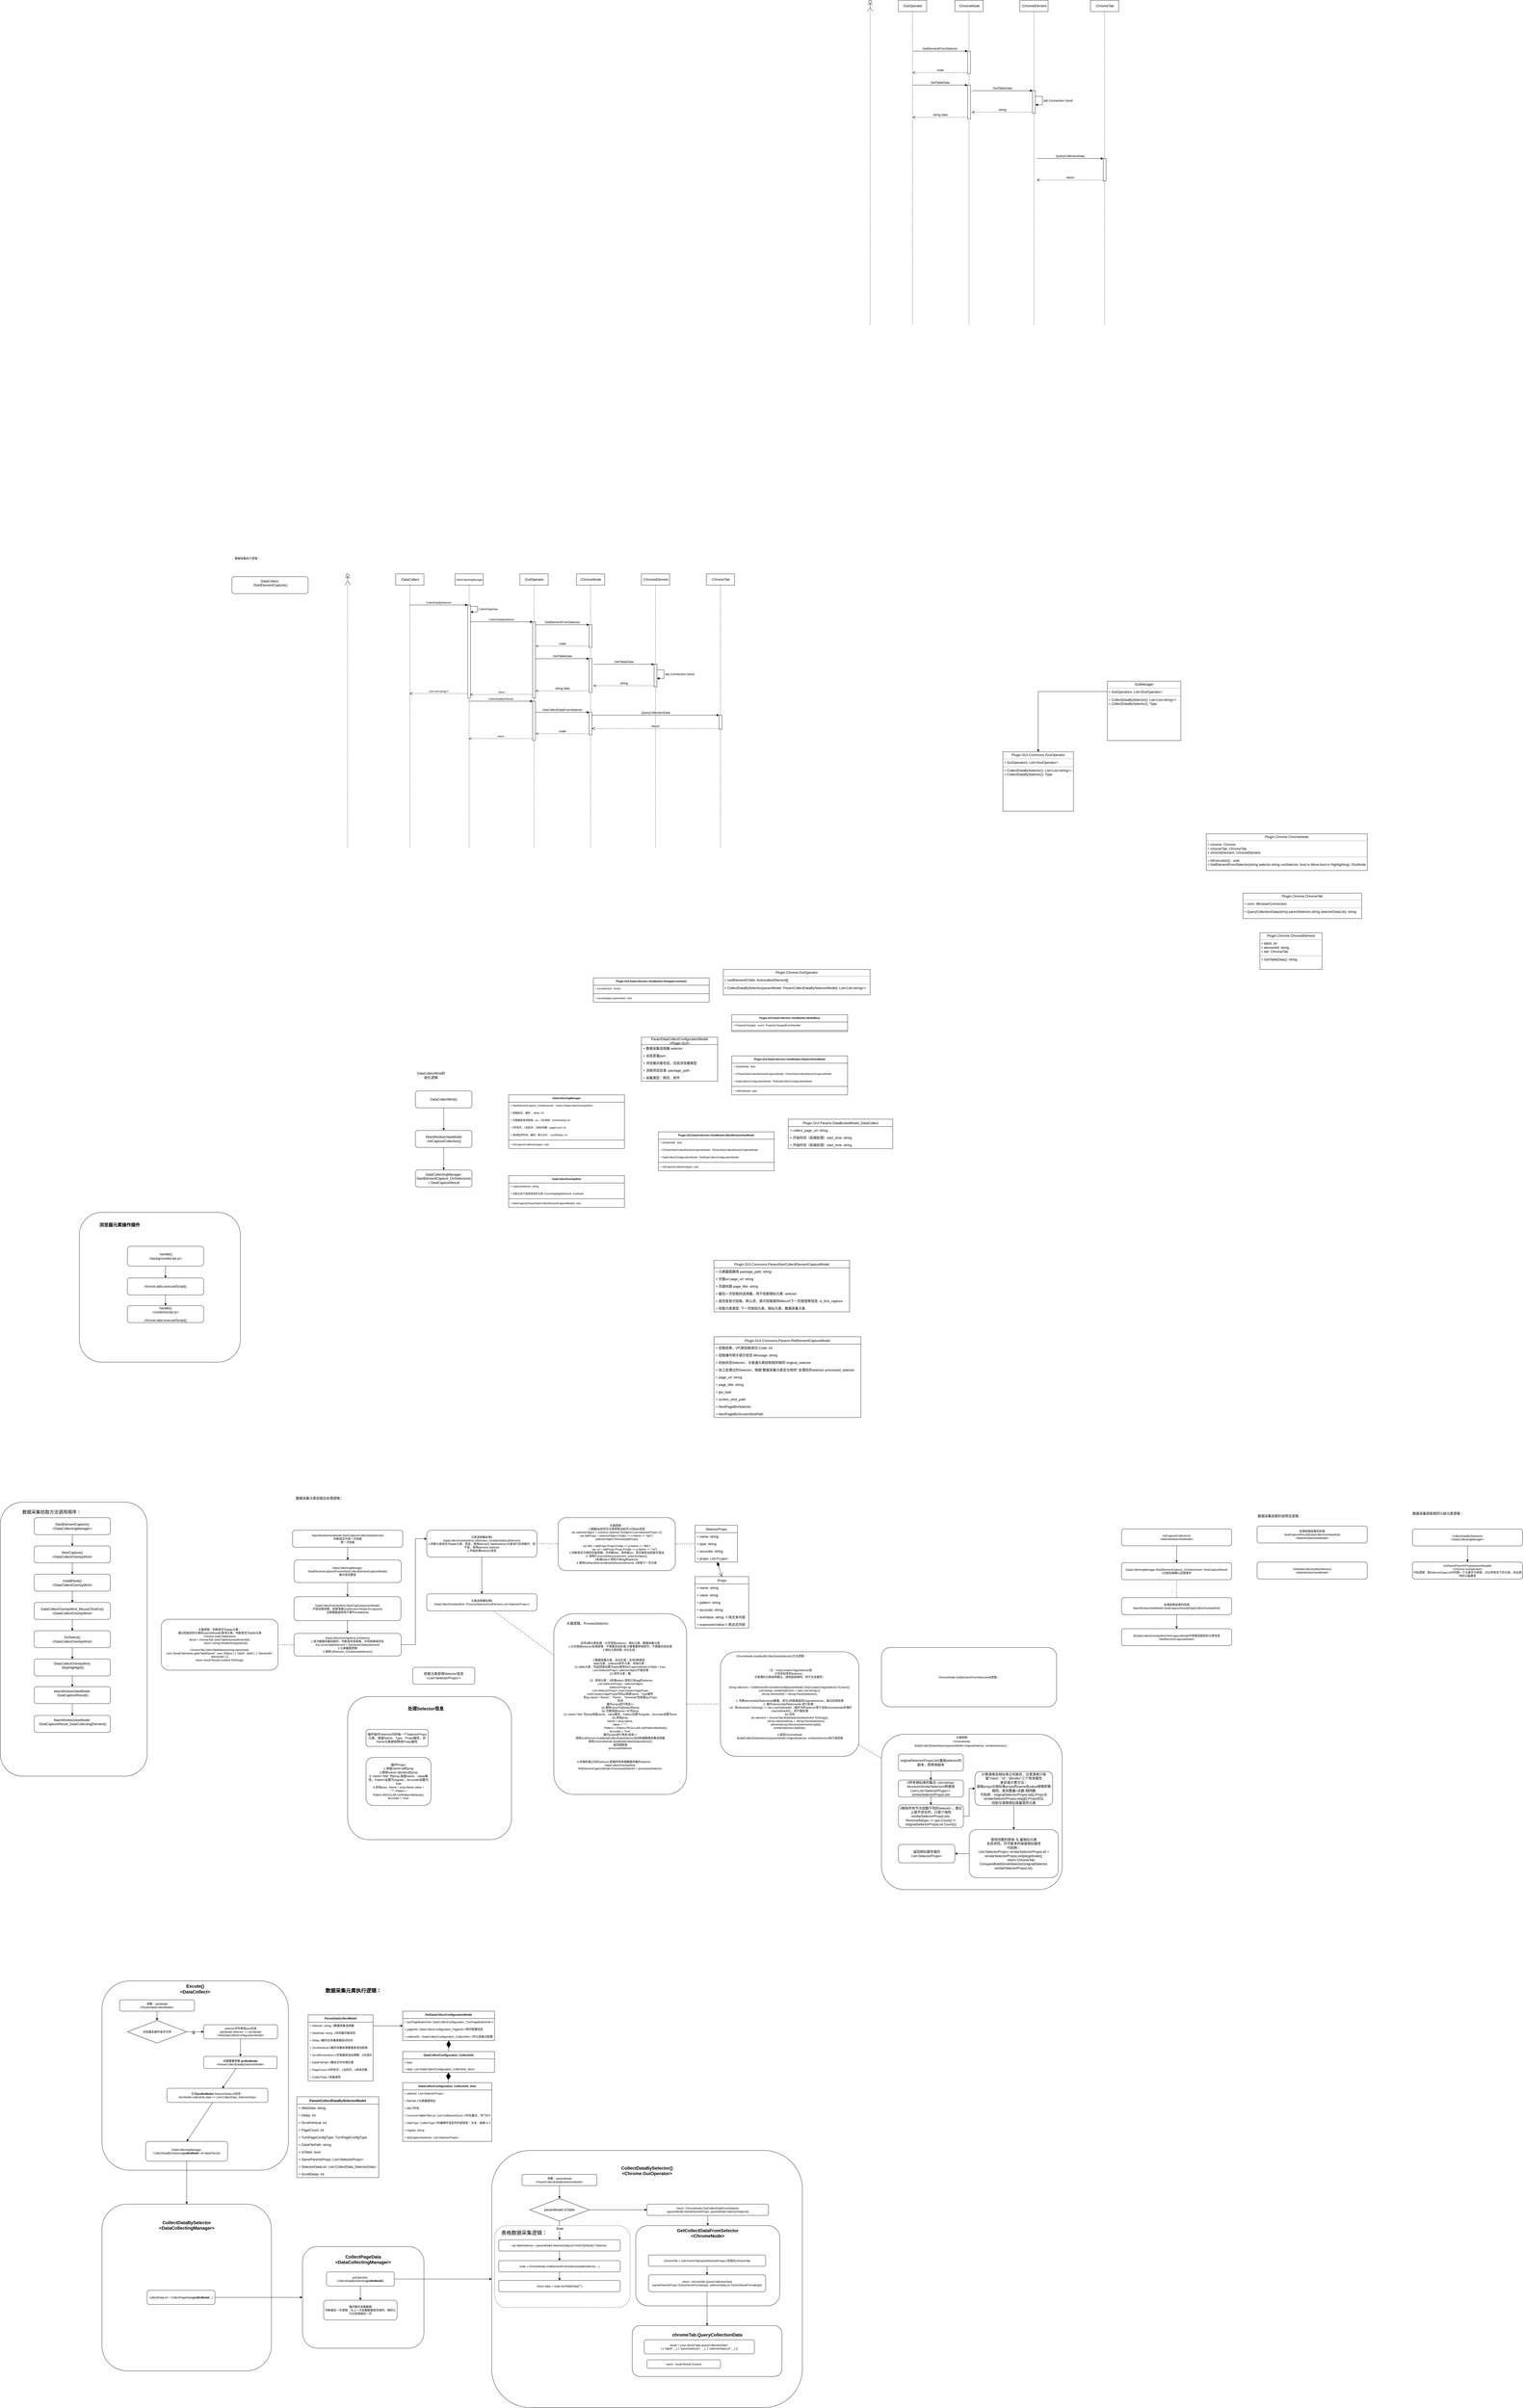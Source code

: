 <mxfile version="20.2.8" type="github">
  <diagram id="s6TBnRfsL1Z1KMxq6NeL" name="第 1 页">
    <mxGraphModel dx="3359" dy="2983" grid="1" gridSize="10" guides="1" tooltips="1" connect="1" arrows="1" fold="1" page="1" pageScale="1" pageWidth="827" pageHeight="1169" math="0" shadow="0">
      <root>
        <mxCell id="0" />
        <mxCell id="1" parent="0" />
        <mxCell id="kH1TjeqAv95T1KWUGKLo-61" value="&lt;font style=&quot;font-size: 16px;&quot;&gt;&lt;span style=&quot;font-weight: 400;&quot;&gt;&amp;nbsp; &amp;nbsp; &amp;nbsp; &amp;nbsp; &amp;nbsp; &amp;nbsp; &amp;nbsp; &amp;nbsp; &amp;nbsp;数据采集拾取方法调用顺序：&lt;/span&gt;&amp;nbsp;&lt;/font&gt;&lt;span style=&quot;font-size: 16px;&quot;&gt;&amp;nbsp; &amp;nbsp; &amp;nbsp; &amp;nbsp; &amp;nbsp; &amp;nbsp; &amp;nbsp; &amp;nbsp; &amp;nbsp; &amp;nbsp; &amp;nbsp; &amp;nbsp; &amp;nbsp; &amp;nbsp; &amp;nbsp; &amp;nbsp; &amp;nbsp; &amp;nbsp; &amp;nbsp; &amp;nbsp; &amp;nbsp; &amp;nbsp; &amp;nbsp; &amp;nbsp; &amp;nbsp; &amp;nbsp; &amp;nbsp; &amp;nbsp; &amp;nbsp; &amp;nbsp; &amp;nbsp; &amp;nbsp; &amp;nbsp; &amp;nbsp; &amp;nbsp; &amp;nbsp; &amp;nbsp; &amp;nbsp; &amp;nbsp; &amp;nbsp; &amp;nbsp;&amp;nbsp;&lt;br&gt;&lt;br&gt;&lt;br&gt;&lt;br&gt;&lt;br&gt;&lt;br&gt;&lt;br&gt;&lt;br&gt;&lt;br&gt;&lt;br&gt;&lt;br&gt;&lt;br&gt;&lt;br&gt;&lt;br&gt;&lt;br&gt;&lt;br&gt;&lt;br&gt;&lt;br&gt;&lt;br&gt;&lt;br&gt;&lt;br&gt;&lt;br&gt;&lt;br&gt;&lt;br&gt;&lt;br&gt;&lt;br&gt;&lt;br&gt;&lt;br&gt;&lt;br&gt;&lt;br&gt;&lt;br&gt;&lt;br&gt;&lt;br&gt;&lt;br&gt;&lt;br&gt;&lt;br&gt;&lt;br&gt;&lt;br&gt;&lt;br&gt;&lt;br&gt;&lt;br&gt;&lt;br&gt;&lt;br&gt;&lt;br&gt;&lt;br&gt;&lt;br&gt;&lt;br&gt;&lt;/span&gt;" style="rounded=1;whiteSpace=wrap;html=1;fontSize=16;fontStyle=1" parent="1" vertex="1">
          <mxGeometry x="-2220" y="2995.75" width="520" height="969.5" as="geometry" />
        </mxCell>
        <mxCell id="kH1TjeqAv95T1KWUGKLo-60" value="浏览器元素操作插件&amp;nbsp; &amp;nbsp; &amp;nbsp; &amp;nbsp; &amp;nbsp; &amp;nbsp; &amp;nbsp; &amp;nbsp; &amp;nbsp; &amp;nbsp; &amp;nbsp; &amp;nbsp; &amp;nbsp; &amp;nbsp; &amp;nbsp; &amp;nbsp; &amp;nbsp; &amp;nbsp; &amp;nbsp; &amp;nbsp; &amp;nbsp; &amp;nbsp; &amp;nbsp; &amp;nbsp; &amp;nbsp; &amp;nbsp; &amp;nbsp; &amp;nbsp; &amp;nbsp; &amp;nbsp; &amp;nbsp; &amp;nbsp;&amp;nbsp;&lt;br&gt;&lt;br&gt;&lt;br&gt;&lt;br&gt;&lt;br&gt;&lt;br&gt;&lt;br&gt;&lt;br&gt;&lt;br&gt;&lt;br&gt;&lt;br&gt;&lt;br&gt;&lt;br&gt;&lt;br&gt;&lt;br&gt;&lt;br&gt;&lt;br&gt;&lt;br&gt;&lt;br&gt;&lt;br&gt;&lt;br&gt;&lt;br&gt;&lt;br&gt;&lt;br&gt;" style="whiteSpace=wrap;html=1;rounded=1;fontSize=16;fontStyle=1" parent="1" vertex="1">
          <mxGeometry x="-1940" y="1970" width="570" height="530" as="geometry" />
        </mxCell>
        <mxCell id="kH1TjeqAv95T1KWUGKLo-20" value="&lt;font style=&quot;font-size: 16px;&quot;&gt;&lt;span style=&quot;font-weight: 700;&quot;&gt;CollectDataBySelector()&lt;/span&gt;&lt;br style=&quot;font-weight: 700;&quot;&gt;&lt;/font&gt;&lt;span style=&quot;font-weight: 700; font-size: 16px;&quot;&gt;&lt;font style=&quot;font-size: 16px;&quot;&gt;&amp;lt;Chrome.GuiOperator&amp;gt;&lt;/font&gt;&lt;br&gt;&lt;br&gt;&lt;br&gt;&lt;br&gt;&lt;br&gt;&lt;br&gt;&lt;br&gt;&lt;br&gt;&lt;br&gt;&lt;br&gt;&lt;br&gt;&lt;br&gt;&lt;br&gt;&lt;br&gt;&lt;br&gt;&lt;br&gt;&lt;br&gt;&lt;br&gt;&lt;br&gt;&lt;br&gt;&lt;br&gt;&lt;br&gt;&lt;br&gt;&lt;br&gt;&lt;br&gt;&lt;br&gt;&lt;br&gt;&lt;br&gt;&lt;br&gt;&lt;br&gt;&lt;br&gt;&lt;br&gt;&lt;br&gt;&lt;br&gt;&lt;br&gt;&lt;br&gt;&lt;br&gt;&lt;br&gt;&lt;br&gt;&lt;br&gt;&lt;br&gt;&lt;/span&gt;" style="rounded=1;whiteSpace=wrap;html=1;fontSize=10;" parent="1" vertex="1">
          <mxGeometry x="-480" y="5290" width="1100" height="910" as="geometry" />
        </mxCell>
        <mxCell id="_178SI4n7Iu1sIU4JPuy-1" value="" style="shape=umlLifeline;participant=umlActor;perimeter=lifelinePerimeter;whiteSpace=wrap;html=1;container=1;collapsible=0;recursiveResize=0;verticalAlign=top;spacingTop=36;outlineConnect=0;" parent="1" vertex="1">
          <mxGeometry x="-1000" y="-290" width="20" height="970" as="geometry" />
        </mxCell>
        <mxCell id="_178SI4n7Iu1sIU4JPuy-2" value=":GuiOperator" style="shape=umlLifeline;perimeter=lifelinePerimeter;whiteSpace=wrap;html=1;container=1;collapsible=0;recursiveResize=0;outlineConnect=0;" parent="1" vertex="1">
          <mxGeometry x="-380" y="-290" width="100" height="970" as="geometry" />
        </mxCell>
        <mxCell id="_178SI4n7Iu1sIU4JPuy-105" value="" style="html=1;points=[];perimeter=orthogonalPerimeter;fontSize=9;" parent="_178SI4n7Iu1sIU4JPuy-2" vertex="1">
          <mxGeometry x="45" y="170" width="10" height="270" as="geometry" />
        </mxCell>
        <mxCell id="_178SI4n7Iu1sIU4JPuy-111" value="" style="html=1;points=[];perimeter=orthogonalPerimeter;fontSize=9;" parent="_178SI4n7Iu1sIU4JPuy-2" vertex="1">
          <mxGeometry x="45" y="450.6" width="10" height="139.4" as="geometry" />
        </mxCell>
        <mxCell id="_178SI4n7Iu1sIU4JPuy-12" style="edgeStyle=orthogonalEdgeStyle;rounded=0;orthogonalLoop=1;jettySize=auto;html=1;entryX=0.5;entryY=0;entryDx=0;entryDy=0;exitX=0;exitY=0.174;exitDx=0;exitDy=0;exitPerimeter=0;" parent="1" source="_178SI4n7Iu1sIU4JPuy-10" target="_178SI4n7Iu1sIU4JPuy-11" edge="1">
          <mxGeometry relative="1" as="geometry">
            <Array as="points">
              <mxPoint x="1455" y="127" />
            </Array>
          </mxGeometry>
        </mxCell>
        <mxCell id="kH1TjeqAv95T1KWUGKLo-58" value="表格数据采集逻辑：&amp;nbsp; &amp;nbsp; &amp;nbsp; &amp;nbsp; &amp;nbsp; &amp;nbsp; &amp;nbsp; &amp;nbsp; &amp;nbsp; &amp;nbsp; &amp;nbsp; &amp;nbsp; &amp;nbsp; &amp;nbsp; &amp;nbsp; &amp;nbsp; &amp;nbsp; &amp;nbsp; &amp;nbsp; &amp;nbsp; &amp;nbsp; &amp;nbsp; &amp;nbsp; &amp;nbsp; &amp;nbsp; &amp;nbsp; &amp;nbsp;&amp;nbsp;&lt;br&gt;&lt;br&gt;&lt;br&gt;&lt;br&gt;&lt;br&gt;&lt;br&gt;&lt;br&gt;&lt;br&gt;&lt;br&gt;&lt;br&gt;&lt;br&gt;&lt;br&gt;" style="rounded=1;whiteSpace=wrap;html=1;fontSize=18;dashed=1;" parent="1" vertex="1">
          <mxGeometry x="-470" y="5556" width="480" height="290" as="geometry" />
        </mxCell>
        <mxCell id="_178SI4n7Iu1sIU4JPuy-10" value="&lt;p style=&quot;margin:0px;margin-top:4px;text-align:center;&quot;&gt;GuiManager&lt;br&gt;&lt;/p&gt;&lt;hr size=&quot;1&quot;&gt;&lt;p style=&quot;margin:0px;margin-left:4px;&quot;&gt;+ GuiOperators: List&amp;lt;IGuiOperator&amp;gt;&lt;/p&gt;&lt;hr size=&quot;1&quot;&gt;&lt;p style=&quot;margin:0px;margin-left:4px;&quot;&gt;+ CollectDataBySelector(): List&amp;lt;List&amp;lt;string&amp;gt;&amp;gt;&lt;/p&gt;&lt;p style=&quot;margin: 0px 0px 0px 4px;&quot;&gt;+ CollectDataBySelector(): Type&lt;/p&gt;&lt;p style=&quot;margin: 0px 0px 0px 4px;&quot;&gt;&lt;br&gt;&lt;/p&gt;&lt;p style=&quot;margin:0px;margin-left:4px;&quot;&gt;&lt;br&gt;&lt;/p&gt;&lt;p style=&quot;margin:0px;margin-left:4px;&quot;&gt;&lt;br&gt;&lt;/p&gt;" style="verticalAlign=top;align=left;overflow=fill;fontSize=12;fontFamily=Helvetica;html=1;" parent="1" vertex="1">
          <mxGeometry x="1700" y="90" width="260" height="210" as="geometry" />
        </mxCell>
        <mxCell id="_178SI4n7Iu1sIU4JPuy-11" value="&lt;p style=&quot;margin:0px;margin-top:4px;text-align:center;&quot;&gt;Plugin.GUI.Commons.IGuiOperator&lt;br&gt;&lt;/p&gt;&lt;hr size=&quot;1&quot;&gt;&lt;p style=&quot;margin:0px;margin-left:4px;&quot;&gt;+ GuiOperators: List&amp;lt;IGuiOperator&amp;gt;&lt;/p&gt;&lt;hr size=&quot;1&quot;&gt;&lt;p style=&quot;margin:0px;margin-left:4px;&quot;&gt;+ CollectDataBySelector(): List&amp;lt;List&amp;lt;string&amp;gt;&amp;gt;&lt;/p&gt;&lt;p style=&quot;margin: 0px 0px 0px 4px;&quot;&gt;+ CollectDataBySelector(): Type&lt;/p&gt;&lt;p style=&quot;margin: 0px 0px 0px 4px;&quot;&gt;&lt;br&gt;&lt;/p&gt;&lt;p style=&quot;margin:0px;margin-left:4px;&quot;&gt;&lt;br&gt;&lt;/p&gt;&lt;p style=&quot;margin:0px;margin-left:4px;&quot;&gt;&lt;br&gt;&lt;/p&gt;" style="verticalAlign=top;align=left;overflow=fill;fontSize=12;fontFamily=Helvetica;html=1;" parent="1" vertex="1">
          <mxGeometry x="1330" y="340" width="250" height="210" as="geometry" />
        </mxCell>
        <mxCell id="_178SI4n7Iu1sIU4JPuy-13" value="&lt;p style=&quot;margin:0px;margin-top:4px;text-align:center;&quot;&gt;Plugin.Chrome.GuiOperator&lt;/p&gt;&lt;hr size=&quot;1&quot;&gt;&lt;p style=&quot;margin:0px;margin-left:4px;&quot;&gt;+ rootElementChilds: AutomationElement[]&lt;/p&gt;&lt;hr size=&quot;1&quot;&gt;&lt;p style=&quot;margin:0px;margin-left:4px;&quot;&gt;+ CollectDataBySelector(paramModel: ParamCollectDataBySelectorModel): List&amp;lt;List&amp;lt;string&amp;gt;&amp;gt;&lt;/p&gt;&lt;p style=&quot;margin: 0px 0px 0px 4px;&quot;&gt;&lt;br&gt;&lt;/p&gt;&lt;p style=&quot;margin: 0px 0px 0px 4px;&quot;&gt;&lt;br&gt;&lt;/p&gt;&lt;p style=&quot;margin:0px;margin-left:4px;&quot;&gt;&lt;br&gt;&lt;/p&gt;&lt;p style=&quot;margin:0px;margin-left:4px;&quot;&gt;&lt;br&gt;&lt;/p&gt;" style="verticalAlign=top;align=left;overflow=fill;fontSize=12;fontFamily=Helvetica;html=1;" parent="1" vertex="1">
          <mxGeometry x="340" y="1110" width="520" height="90" as="geometry" />
        </mxCell>
        <mxCell id="_178SI4n7Iu1sIU4JPuy-14" value="&lt;p style=&quot;margin:0px;margin-top:4px;text-align:center;&quot;&gt;Plugin.Chrome.ChromeNode&lt;/p&gt;&lt;hr size=&quot;1&quot;&gt;&lt;p style=&quot;margin:0px;margin-left:4px;&quot;&gt;+ chrome: Chrome&lt;/p&gt;&lt;p style=&quot;margin:0px;margin-left:4px;&quot;&gt;+ chromeTab: ChromeTab&lt;/p&gt;&lt;p style=&quot;margin:0px;margin-left:4px;&quot;&gt;+ chromeElement: ChromeElement&lt;/p&gt;&lt;hr size=&quot;1&quot;&gt;&lt;p style=&quot;margin:0px;margin-left:4px;&quot;&gt;+ IsExecution():&amp;nbsp; void&lt;/p&gt;&lt;p style=&quot;margin: 0px 0px 0px 4px;&quot;&gt;+ GetElementFromSelector(string selector,string cssSelector, bool is Move,bool is Highlighting): IGuiNode&lt;/p&gt;&lt;p style=&quot;margin: 0px 0px 0px 4px;&quot;&gt;&lt;br&gt;&lt;/p&gt;&lt;p style=&quot;margin: 0px 0px 0px 4px;&quot;&gt;&lt;br&gt;&lt;/p&gt;&lt;p style=&quot;margin:0px;margin-left:4px;&quot;&gt;&lt;br&gt;&lt;/p&gt;&lt;p style=&quot;margin:0px;margin-left:4px;&quot;&gt;&lt;br&gt;&lt;/p&gt;" style="verticalAlign=top;align=left;overflow=fill;fontSize=12;fontFamily=Helvetica;html=1;" parent="1" vertex="1">
          <mxGeometry x="2050" y="630" width="570" height="130" as="geometry" />
        </mxCell>
        <mxCell id="_178SI4n7Iu1sIU4JPuy-19" value=":ChromeNode" style="shape=umlLifeline;perimeter=lifelinePerimeter;whiteSpace=wrap;html=1;container=1;collapsible=0;recursiveResize=0;outlineConnect=0;" parent="1" vertex="1">
          <mxGeometry x="-180" y="-290" width="100" height="970" as="geometry" />
        </mxCell>
        <mxCell id="_178SI4n7Iu1sIU4JPuy-32" value="" style="html=1;points=[];perimeter=orthogonalPerimeter;" parent="_178SI4n7Iu1sIU4JPuy-19" vertex="1">
          <mxGeometry x="45" y="180" width="10" height="80" as="geometry" />
        </mxCell>
        <mxCell id="_178SI4n7Iu1sIU4JPuy-35" value="" style="html=1;points=[];perimeter=orthogonalPerimeter;" parent="_178SI4n7Iu1sIU4JPuy-19" vertex="1">
          <mxGeometry x="45" y="300" width="10" height="120" as="geometry" />
        </mxCell>
        <mxCell id="_178SI4n7Iu1sIU4JPuy-108" value="" style="html=1;points=[];perimeter=orthogonalPerimeter;" parent="_178SI4n7Iu1sIU4JPuy-19" vertex="1">
          <mxGeometry x="45" y="490" width="10" height="80" as="geometry" />
        </mxCell>
        <mxCell id="_178SI4n7Iu1sIU4JPuy-109" value="GetCollectDataFromSelector" style="html=1;verticalAlign=bottom;endArrow=block;entryX=0;entryY=0;rounded=0;exitX=1.05;exitY=0.039;exitDx=0;exitDy=0;exitPerimeter=0;" parent="_178SI4n7Iu1sIU4JPuy-19" target="_178SI4n7Iu1sIU4JPuy-108" edge="1">
          <mxGeometry relative="1" as="geometry">
            <mxPoint x="-144.5" y="490.53" as="sourcePoint" />
          </mxGeometry>
        </mxCell>
        <mxCell id="_178SI4n7Iu1sIU4JPuy-110" value="node" style="html=1;verticalAlign=bottom;endArrow=open;dashed=1;endSize=8;exitX=0;exitY=0.95;rounded=0;entryX=1.05;entryY=0.317;entryDx=0;entryDy=0;entryPerimeter=0;" parent="_178SI4n7Iu1sIU4JPuy-19" source="_178SI4n7Iu1sIU4JPuy-108" edge="1">
          <mxGeometry relative="1" as="geometry">
            <mxPoint x="-144.5" y="565.59" as="targetPoint" />
          </mxGeometry>
        </mxCell>
        <mxCell id="_178SI4n7Iu1sIU4JPuy-33" value="GetElementFromSelector" style="html=1;verticalAlign=bottom;endArrow=block;entryX=0;entryY=0;rounded=0;exitX=1.05;exitY=0.039;exitDx=0;exitDy=0;exitPerimeter=0;" parent="1" source="_178SI4n7Iu1sIU4JPuy-105" target="_178SI4n7Iu1sIU4JPuy-32" edge="1">
          <mxGeometry relative="1" as="geometry">
            <mxPoint x="-330" y="-110" as="sourcePoint" />
          </mxGeometry>
        </mxCell>
        <mxCell id="_178SI4n7Iu1sIU4JPuy-34" value="node" style="html=1;verticalAlign=bottom;endArrow=open;dashed=1;endSize=8;exitX=0;exitY=0.95;rounded=0;entryX=1.05;entryY=0.317;entryDx=0;entryDy=0;entryPerimeter=0;" parent="1" source="_178SI4n7Iu1sIU4JPuy-32" target="_178SI4n7Iu1sIU4JPuy-105" edge="1">
          <mxGeometry relative="1" as="geometry">
            <mxPoint x="-330.333" y="-34" as="targetPoint" />
          </mxGeometry>
        </mxCell>
        <mxCell id="_178SI4n7Iu1sIU4JPuy-36" value="GetTableData" style="html=1;verticalAlign=bottom;endArrow=block;entryX=0;entryY=0;rounded=0;exitX=0.967;exitY=0.483;exitDx=0;exitDy=0;exitPerimeter=0;" parent="1" source="_178SI4n7Iu1sIU4JPuy-105" target="_178SI4n7Iu1sIU4JPuy-35" edge="1">
          <mxGeometry relative="1" as="geometry">
            <mxPoint x="-330.333" y="10" as="sourcePoint" />
          </mxGeometry>
        </mxCell>
        <mxCell id="_178SI4n7Iu1sIU4JPuy-37" value="string data&lt;br&gt;" style="html=1;verticalAlign=bottom;endArrow=open;dashed=1;endSize=8;exitX=0;exitY=0.95;rounded=0;" parent="1" source="_178SI4n7Iu1sIU4JPuy-35" target="_178SI4n7Iu1sIU4JPuy-105" edge="1">
          <mxGeometry relative="1" as="geometry">
            <mxPoint x="-330.333" y="124.0" as="targetPoint" />
          </mxGeometry>
        </mxCell>
        <mxCell id="_178SI4n7Iu1sIU4JPuy-38" value=":ChromeElement" style="shape=umlLifeline;perimeter=lifelinePerimeter;whiteSpace=wrap;html=1;container=1;collapsible=0;recursiveResize=0;outlineConnect=0;" parent="1" vertex="1">
          <mxGeometry x="50" y="-290" width="100" height="970" as="geometry" />
        </mxCell>
        <mxCell id="_178SI4n7Iu1sIU4JPuy-41" value="" style="html=1;points=[];perimeter=orthogonalPerimeter;" parent="_178SI4n7Iu1sIU4JPuy-38" vertex="1">
          <mxGeometry x="45" y="320" width="10" height="80" as="geometry" />
        </mxCell>
        <mxCell id="_178SI4n7Iu1sIU4JPuy-45" value="tab.Connection.Send" style="edgeStyle=orthogonalEdgeStyle;html=1;align=left;spacingLeft=2;endArrow=block;rounded=0;" parent="_178SI4n7Iu1sIU4JPuy-38" source="_178SI4n7Iu1sIU4JPuy-41" target="_178SI4n7Iu1sIU4JPuy-41" edge="1">
          <mxGeometry relative="1" as="geometry">
            <mxPoint x="50" y="300" as="sourcePoint" />
            <Array as="points">
              <mxPoint x="80" y="340" />
              <mxPoint x="80" y="370" />
            </Array>
            <mxPoint x="70" y="320" as="targetPoint" />
          </mxGeometry>
        </mxCell>
        <mxCell id="_178SI4n7Iu1sIU4JPuy-42" value="GetTableData" style="html=1;verticalAlign=bottom;endArrow=block;entryX=0;entryY=0;rounded=0;" parent="1" target="_178SI4n7Iu1sIU4JPuy-41" edge="1">
          <mxGeometry relative="1" as="geometry">
            <mxPoint x="-120" y="30" as="sourcePoint" />
          </mxGeometry>
        </mxCell>
        <mxCell id="_178SI4n7Iu1sIU4JPuy-43" value="string" style="html=1;verticalAlign=bottom;endArrow=open;dashed=1;endSize=8;exitX=0;exitY=0.95;rounded=0;" parent="1" source="_178SI4n7Iu1sIU4JPuy-41" edge="1">
          <mxGeometry relative="1" as="geometry">
            <mxPoint x="-120" y="106" as="targetPoint" />
          </mxGeometry>
        </mxCell>
        <mxCell id="_178SI4n7Iu1sIU4JPuy-52" value=":ChromeTab" style="shape=umlLifeline;perimeter=lifelinePerimeter;whiteSpace=wrap;html=1;container=1;collapsible=0;recursiveResize=0;outlineConnect=0;" parent="1" vertex="1">
          <mxGeometry x="280" y="-290" width="100" height="970" as="geometry" />
        </mxCell>
        <mxCell id="_178SI4n7Iu1sIU4JPuy-55" value="" style="html=1;points=[];perimeter=orthogonalPerimeter;" parent="_178SI4n7Iu1sIU4JPuy-52" vertex="1">
          <mxGeometry x="45" y="500" width="10" height="50" as="geometry" />
        </mxCell>
        <mxCell id="_178SI4n7Iu1sIU4JPuy-56" value="QueryCollectionData" style="html=1;verticalAlign=bottom;endArrow=block;entryX=0;entryY=0;rounded=0;" parent="1" source="_178SI4n7Iu1sIU4JPuy-108" target="_178SI4n7Iu1sIU4JPuy-55" edge="1">
          <mxGeometry relative="1" as="geometry">
            <mxPoint x="-125.003" y="200" as="sourcePoint" />
          </mxGeometry>
        </mxCell>
        <mxCell id="_178SI4n7Iu1sIU4JPuy-57" value="return" style="html=1;verticalAlign=bottom;endArrow=open;dashed=1;endSize=8;exitX=0;exitY=0.95;rounded=0;" parent="1" source="_178SI4n7Iu1sIU4JPuy-55" target="_178SI4n7Iu1sIU4JPuy-108" edge="1">
          <mxGeometry relative="1" as="geometry">
            <mxPoint x="-125.003" y="276" as="targetPoint" />
          </mxGeometry>
        </mxCell>
        <mxCell id="_178SI4n7Iu1sIU4JPuy-58" value="" style="shape=umlLifeline;participant=umlActor;perimeter=lifelinePerimeter;whiteSpace=wrap;html=1;container=1;collapsible=0;recursiveResize=0;verticalAlign=top;spacingTop=36;outlineConnect=0;" parent="1" vertex="1">
          <mxGeometry x="850" y="-2320" width="20" height="1150" as="geometry" />
        </mxCell>
        <mxCell id="_178SI4n7Iu1sIU4JPuy-59" value=":GuiOperator" style="shape=umlLifeline;perimeter=lifelinePerimeter;whiteSpace=wrap;html=1;container=1;collapsible=0;recursiveResize=0;outlineConnect=0;" parent="1" vertex="1">
          <mxGeometry x="960" y="-2320" width="100" height="1150" as="geometry" />
        </mxCell>
        <mxCell id="_178SI4n7Iu1sIU4JPuy-60" value=":ChromeNode" style="shape=umlLifeline;perimeter=lifelinePerimeter;whiteSpace=wrap;html=1;container=1;collapsible=0;recursiveResize=0;outlineConnect=0;" parent="1" vertex="1">
          <mxGeometry x="1160" y="-2320" width="100" height="1150" as="geometry" />
        </mxCell>
        <mxCell id="_178SI4n7Iu1sIU4JPuy-61" value="" style="html=1;points=[];perimeter=orthogonalPerimeter;" parent="_178SI4n7Iu1sIU4JPuy-60" vertex="1">
          <mxGeometry x="45" y="180" width="10" height="80" as="geometry" />
        </mxCell>
        <mxCell id="_178SI4n7Iu1sIU4JPuy-62" value="" style="html=1;points=[];perimeter=orthogonalPerimeter;" parent="_178SI4n7Iu1sIU4JPuy-60" vertex="1">
          <mxGeometry x="45" y="300" width="10" height="120" as="geometry" />
        </mxCell>
        <mxCell id="_178SI4n7Iu1sIU4JPuy-63" value="GetElementFromSelector" style="html=1;verticalAlign=bottom;endArrow=block;entryX=0;entryY=0;rounded=0;" parent="1" target="_178SI4n7Iu1sIU4JPuy-61" edge="1">
          <mxGeometry relative="1" as="geometry">
            <mxPoint x="1009.667" y="-2140" as="sourcePoint" />
          </mxGeometry>
        </mxCell>
        <mxCell id="_178SI4n7Iu1sIU4JPuy-64" value="node" style="html=1;verticalAlign=bottom;endArrow=open;dashed=1;endSize=8;exitX=0;exitY=0.95;rounded=0;" parent="1" source="_178SI4n7Iu1sIU4JPuy-61" edge="1">
          <mxGeometry relative="1" as="geometry">
            <mxPoint x="1009.667" y="-2064" as="targetPoint" />
          </mxGeometry>
        </mxCell>
        <mxCell id="_178SI4n7Iu1sIU4JPuy-65" value="GetTableData" style="html=1;verticalAlign=bottom;endArrow=block;entryX=0;entryY=0;rounded=0;" parent="1" target="_178SI4n7Iu1sIU4JPuy-62" edge="1">
          <mxGeometry relative="1" as="geometry">
            <mxPoint x="1009.667" y="-2020" as="sourcePoint" />
          </mxGeometry>
        </mxCell>
        <mxCell id="_178SI4n7Iu1sIU4JPuy-66" value="string data&lt;br&gt;" style="html=1;verticalAlign=bottom;endArrow=open;dashed=1;endSize=8;exitX=0;exitY=0.95;rounded=0;" parent="1" source="_178SI4n7Iu1sIU4JPuy-62" target="_178SI4n7Iu1sIU4JPuy-59" edge="1">
          <mxGeometry relative="1" as="geometry">
            <mxPoint x="1060" y="-1906" as="targetPoint" />
          </mxGeometry>
        </mxCell>
        <mxCell id="_178SI4n7Iu1sIU4JPuy-67" value=":ChromeElement" style="shape=umlLifeline;perimeter=lifelinePerimeter;whiteSpace=wrap;html=1;container=1;collapsible=0;recursiveResize=0;outlineConnect=0;" parent="1" vertex="1">
          <mxGeometry x="1390" y="-2320" width="100" height="1150" as="geometry" />
        </mxCell>
        <mxCell id="_178SI4n7Iu1sIU4JPuy-68" value="" style="html=1;points=[];perimeter=orthogonalPerimeter;" parent="_178SI4n7Iu1sIU4JPuy-67" vertex="1">
          <mxGeometry x="45" y="320" width="10" height="80" as="geometry" />
        </mxCell>
        <mxCell id="_178SI4n7Iu1sIU4JPuy-69" value="tab.Connection.Send" style="edgeStyle=orthogonalEdgeStyle;html=1;align=left;spacingLeft=2;endArrow=block;rounded=0;" parent="_178SI4n7Iu1sIU4JPuy-67" source="_178SI4n7Iu1sIU4JPuy-68" target="_178SI4n7Iu1sIU4JPuy-68" edge="1">
          <mxGeometry relative="1" as="geometry">
            <mxPoint x="50" y="300" as="sourcePoint" />
            <Array as="points">
              <mxPoint x="80" y="340" />
              <mxPoint x="80" y="370" />
            </Array>
            <mxPoint x="70" y="320" as="targetPoint" />
          </mxGeometry>
        </mxCell>
        <mxCell id="_178SI4n7Iu1sIU4JPuy-70" value="GetTableData" style="html=1;verticalAlign=bottom;endArrow=block;entryX=0;entryY=0;rounded=0;" parent="1" target="_178SI4n7Iu1sIU4JPuy-68" edge="1">
          <mxGeometry relative="1" as="geometry">
            <mxPoint x="1220" y="-2000" as="sourcePoint" />
          </mxGeometry>
        </mxCell>
        <mxCell id="_178SI4n7Iu1sIU4JPuy-71" value="string" style="html=1;verticalAlign=bottom;endArrow=open;dashed=1;endSize=8;exitX=0;exitY=0.95;rounded=0;" parent="1" source="_178SI4n7Iu1sIU4JPuy-68" edge="1">
          <mxGeometry relative="1" as="geometry">
            <mxPoint x="1220" y="-1924" as="targetPoint" />
          </mxGeometry>
        </mxCell>
        <mxCell id="_178SI4n7Iu1sIU4JPuy-72" value=":ChromeTab" style="shape=umlLifeline;perimeter=lifelinePerimeter;whiteSpace=wrap;html=1;container=1;collapsible=0;recursiveResize=0;outlineConnect=0;" parent="1" vertex="1">
          <mxGeometry x="1640" y="-2320" width="100" height="1150" as="geometry" />
        </mxCell>
        <mxCell id="_178SI4n7Iu1sIU4JPuy-73" value="" style="html=1;points=[];perimeter=orthogonalPerimeter;" parent="_178SI4n7Iu1sIU4JPuy-72" vertex="1">
          <mxGeometry x="45.33" y="560" width="10" height="80" as="geometry" />
        </mxCell>
        <mxCell id="_178SI4n7Iu1sIU4JPuy-74" value="QueryCollectionData" style="html=1;verticalAlign=bottom;endArrow=block;entryX=0;entryY=0;rounded=0;" parent="1" target="_178SI4n7Iu1sIU4JPuy-73" edge="1">
          <mxGeometry relative="1" as="geometry">
            <mxPoint x="1450" y="-1760" as="sourcePoint" />
          </mxGeometry>
        </mxCell>
        <mxCell id="_178SI4n7Iu1sIU4JPuy-75" value="return" style="html=1;verticalAlign=bottom;endArrow=open;dashed=1;endSize=8;exitX=0;exitY=0.95;rounded=0;" parent="1" source="_178SI4n7Iu1sIU4JPuy-73" edge="1">
          <mxGeometry relative="1" as="geometry">
            <mxPoint x="1450" y="-1684" as="targetPoint" />
          </mxGeometry>
        </mxCell>
        <mxCell id="_178SI4n7Iu1sIU4JPuy-77" value="&lt;p style=&quot;margin:0px;margin-top:4px;text-align:center;&quot;&gt;Plugin.Chrome.ChromeTab&lt;/p&gt;&lt;hr size=&quot;1&quot;&gt;&lt;p style=&quot;margin:0px;margin-left:4px;&quot;&gt;+ conn: IBrowserConnection&lt;/p&gt;&lt;hr size=&quot;1&quot;&gt;&lt;p style=&quot;margin:0px;margin-left:4px;&quot;&gt;&lt;span style=&quot;background-color: initial;&quot;&gt;+ QueryCollectionData(string parentSelector,string selectorDataList): string&lt;/span&gt;&lt;br&gt;&lt;/p&gt;&lt;p style=&quot;margin: 0px 0px 0px 4px;&quot;&gt;&lt;br&gt;&lt;/p&gt;&lt;p style=&quot;margin:0px;margin-left:4px;&quot;&gt;&lt;br&gt;&lt;/p&gt;&lt;p style=&quot;margin:0px;margin-left:4px;&quot;&gt;&lt;br&gt;&lt;/p&gt;" style="verticalAlign=top;align=left;overflow=fill;fontSize=12;fontFamily=Helvetica;html=1;" parent="1" vertex="1">
          <mxGeometry x="2180" y="840" width="420" height="90" as="geometry" />
        </mxCell>
        <mxCell id="_178SI4n7Iu1sIU4JPuy-78" value="&lt;p style=&quot;margin:0px;margin-top:4px;text-align:center;&quot;&gt;Plugin.Chrome.ChromeElement&lt;/p&gt;&lt;hr size=&quot;1&quot;&gt;&lt;p style=&quot;margin:0px;margin-left:4px;&quot;&gt;+ tabId: int&lt;/p&gt;&lt;p style=&quot;margin:0px;margin-left:4px;&quot;&gt;+ elementId: string&lt;/p&gt;&lt;p style=&quot;margin:0px;margin-left:4px;&quot;&gt;+ tab: ChromeTab&lt;/p&gt;&lt;hr size=&quot;1&quot;&gt;&lt;p style=&quot;margin:0px;margin-left:4px;&quot;&gt;&lt;span style=&quot;background-color: initial;&quot;&gt;+ GetTableData(): string&lt;/span&gt;&lt;br&gt;&lt;/p&gt;&lt;p style=&quot;margin: 0px 0px 0px 4px;&quot;&gt;&lt;br&gt;&lt;/p&gt;&lt;p style=&quot;margin: 0px 0px 0px 4px;&quot;&gt;&lt;br&gt;&lt;/p&gt;&lt;p style=&quot;margin:0px;margin-left:4px;&quot;&gt;&lt;br&gt;&lt;/p&gt;&lt;p style=&quot;margin:0px;margin-left:4px;&quot;&gt;&lt;br&gt;&lt;/p&gt;" style="verticalAlign=top;align=left;overflow=fill;fontSize=12;fontFamily=Helvetica;html=1;" parent="1" vertex="1">
          <mxGeometry x="2240" y="980" width="220" height="130" as="geometry" />
        </mxCell>
        <mxCell id="_178SI4n7Iu1sIU4JPuy-80" value="ParamCollectDataBySelectorModel" style="swimlane;fontStyle=1;childLayout=stackLayout;horizontal=1;startSize=26;fillColor=none;horizontalStack=0;resizeParent=1;resizeParentMax=0;resizeLast=0;collapsible=1;marginBottom=0;" parent="1" vertex="1">
          <mxGeometry x="-1170" y="5100" width="289.98" height="286" as="geometry">
            <mxRectangle x="1050" y="1880" width="360" height="30" as="alternateBounds" />
          </mxGeometry>
        </mxCell>
        <mxCell id="_178SI4n7Iu1sIU4JPuy-81" value="+ WebData: string" style="text;strokeColor=none;fillColor=none;align=left;verticalAlign=top;spacingLeft=4;spacingRight=4;overflow=hidden;rotatable=0;points=[[0,0.5],[1,0.5]];portConstraint=eastwest;" parent="_178SI4n7Iu1sIU4JPuy-80" vertex="1">
          <mxGeometry y="26" width="289.98" height="26" as="geometry" />
        </mxCell>
        <mxCell id="_178SI4n7Iu1sIU4JPuy-82" value="+ Delay: int" style="text;strokeColor=none;fillColor=none;align=left;verticalAlign=top;spacingLeft=4;spacingRight=4;overflow=hidden;rotatable=0;points=[[0,0.5],[1,0.5]];portConstraint=eastwest;" parent="_178SI4n7Iu1sIU4JPuy-80" vertex="1">
          <mxGeometry y="52" width="289.98" height="26" as="geometry" />
        </mxCell>
        <mxCell id="_178SI4n7Iu1sIU4JPuy-83" value="+ ScrollVertical: int&#xa;&#xa;" style="text;strokeColor=none;fillColor=none;align=left;verticalAlign=top;spacingLeft=4;spacingRight=4;overflow=hidden;rotatable=0;points=[[0,0.5],[1,0.5]];portConstraint=eastwest;" parent="_178SI4n7Iu1sIU4JPuy-80" vertex="1">
          <mxGeometry y="78" width="289.98" height="26" as="geometry" />
        </mxCell>
        <mxCell id="_178SI4n7Iu1sIU4JPuy-89" value="+ PageCount: int&#xa;" style="text;strokeColor=none;fillColor=none;align=left;verticalAlign=top;spacingLeft=4;spacingRight=4;overflow=hidden;rotatable=0;points=[[0,0.5],[1,0.5]];portConstraint=eastwest;" parent="_178SI4n7Iu1sIU4JPuy-80" vertex="1">
          <mxGeometry y="104" width="289.98" height="26" as="geometry" />
        </mxCell>
        <mxCell id="_178SI4n7Iu1sIU4JPuy-90" value="+ TurnPageConfigType: TurnPageConfigType" style="text;strokeColor=none;fillColor=none;align=left;verticalAlign=top;spacingLeft=4;spacingRight=4;overflow=hidden;rotatable=0;points=[[0,0.5],[1,0.5]];portConstraint=eastwest;" parent="_178SI4n7Iu1sIU4JPuy-80" vertex="1">
          <mxGeometry y="130" width="289.98" height="26" as="geometry" />
        </mxCell>
        <mxCell id="_178SI4n7Iu1sIU4JPuy-91" value="+ DataFilePath: string" style="text;strokeColor=none;fillColor=none;align=left;verticalAlign=top;spacingLeft=4;spacingRight=4;overflow=hidden;rotatable=0;points=[[0,0.5],[1,0.5]];portConstraint=eastwest;" parent="_178SI4n7Iu1sIU4JPuy-80" vertex="1">
          <mxGeometry y="156" width="289.98" height="26" as="geometry" />
        </mxCell>
        <mxCell id="_178SI4n7Iu1sIU4JPuy-92" value="+ IsTable: bool&#xa;" style="text;strokeColor=none;fillColor=none;align=left;verticalAlign=top;spacingLeft=4;spacingRight=4;overflow=hidden;rotatable=0;points=[[0,0.5],[1,0.5]];portConstraint=eastwest;" parent="_178SI4n7Iu1sIU4JPuy-80" vertex="1">
          <mxGeometry y="182" width="289.98" height="26" as="geometry" />
        </mxCell>
        <mxCell id="_178SI4n7Iu1sIU4JPuy-93" value="+ SameParentsProps: List&lt;SelectorProps&gt;" style="text;strokeColor=none;fillColor=none;align=left;verticalAlign=top;spacingLeft=4;spacingRight=4;overflow=hidden;rotatable=0;points=[[0,0.5],[1,0.5]];portConstraint=eastwest;" parent="_178SI4n7Iu1sIU4JPuy-80" vertex="1">
          <mxGeometry y="208" width="289.98" height="26" as="geometry" />
        </mxCell>
        <mxCell id="_178SI4n7Iu1sIU4JPuy-94" value="+ SelectorDataList: List&lt;CollectData_SelectorData&gt;" style="text;strokeColor=none;fillColor=none;align=left;verticalAlign=top;spacingLeft=4;spacingRight=4;overflow=hidden;rotatable=0;points=[[0,0.5],[1,0.5]];portConstraint=eastwest;" parent="_178SI4n7Iu1sIU4JPuy-80" vertex="1">
          <mxGeometry y="234" width="289.98" height="26" as="geometry" />
        </mxCell>
        <mxCell id="_178SI4n7Iu1sIU4JPuy-95" value="+ ScrollDelay: int" style="text;strokeColor=none;fillColor=none;align=left;verticalAlign=top;spacingLeft=4;spacingRight=4;overflow=hidden;rotatable=0;points=[[0,0.5],[1,0.5]];portConstraint=eastwest;" parent="_178SI4n7Iu1sIU4JPuy-80" vertex="1">
          <mxGeometry y="260" width="289.98" height="26" as="geometry" />
        </mxCell>
        <mxCell id="_178SI4n7Iu1sIU4JPuy-96" value=":DataCollect" style="shape=umlLifeline;perimeter=lifelinePerimeter;whiteSpace=wrap;html=1;container=1;collapsible=0;recursiveResize=0;outlineConnect=0;" parent="1" vertex="1">
          <mxGeometry x="-820" y="-290" width="100" height="970" as="geometry" />
        </mxCell>
        <mxCell id="_178SI4n7Iu1sIU4JPuy-97" value="&lt;font style=&quot;font-size: 9px;&quot;&gt;:DataCollectingManager&lt;/font&gt;" style="shape=umlLifeline;perimeter=lifelinePerimeter;whiteSpace=wrap;html=1;container=1;collapsible=0;recursiveResize=0;outlineConnect=0;" parent="1" vertex="1">
          <mxGeometry x="-610" y="-290" width="100" height="970" as="geometry" />
        </mxCell>
        <mxCell id="_178SI4n7Iu1sIU4JPuy-98" value="" style="html=1;points=[];perimeter=orthogonalPerimeter;fontSize=9;" parent="_178SI4n7Iu1sIU4JPuy-97" vertex="1">
          <mxGeometry x="45" y="110" width="10" height="330" as="geometry" />
        </mxCell>
        <mxCell id="_178SI4n7Iu1sIU4JPuy-104" value="CollectPageData" style="edgeStyle=orthogonalEdgeStyle;html=1;align=left;spacingLeft=2;endArrow=block;rounded=0;entryX=1;entryY=0;fontSize=9;exitX=1.067;exitY=0.02;exitDx=0;exitDy=0;exitPerimeter=0;" parent="_178SI4n7Iu1sIU4JPuy-97" source="_178SI4n7Iu1sIU4JPuy-98" edge="1">
          <mxGeometry relative="1" as="geometry">
            <mxPoint x="60" y="115" as="sourcePoint" />
            <Array as="points">
              <mxPoint x="56" y="115" />
              <mxPoint x="80" y="115" />
              <mxPoint x="80" y="135" />
            </Array>
            <mxPoint x="55" y="135" as="targetPoint" />
          </mxGeometry>
        </mxCell>
        <mxCell id="_178SI4n7Iu1sIU4JPuy-99" value="CollectDataBySelector" style="html=1;verticalAlign=bottom;endArrow=block;entryX=0;entryY=0;rounded=0;fontSize=9;" parent="1" target="_178SI4n7Iu1sIU4JPuy-98" edge="1">
          <mxGeometry relative="1" as="geometry">
            <mxPoint x="-771.038" y="-180.0" as="sourcePoint" />
          </mxGeometry>
        </mxCell>
        <mxCell id="_178SI4n7Iu1sIU4JPuy-100" value="List&amp;lt;List&amp;lt;string&amp;gt;&amp;gt;" style="html=1;verticalAlign=bottom;endArrow=open;dashed=1;endSize=8;exitX=0;exitY=0.95;rounded=0;fontSize=9;" parent="1" source="_178SI4n7Iu1sIU4JPuy-98" edge="1">
          <mxGeometry relative="1" as="geometry">
            <mxPoint x="-771.038" y="133.5" as="targetPoint" />
          </mxGeometry>
        </mxCell>
        <mxCell id="_178SI4n7Iu1sIU4JPuy-106" value="CollectDataBySelector" style="html=1;verticalAlign=bottom;endArrow=block;entryX=0;entryY=0;rounded=0;fontSize=9;exitX=0.9;exitY=0.18;exitDx=0;exitDy=0;exitPerimeter=0;" parent="1" source="_178SI4n7Iu1sIU4JPuy-98" target="_178SI4n7Iu1sIU4JPuy-105" edge="1">
          <mxGeometry relative="1" as="geometry">
            <mxPoint x="-650" y="-120" as="sourcePoint" />
          </mxGeometry>
        </mxCell>
        <mxCell id="_178SI4n7Iu1sIU4JPuy-107" value="return" style="html=1;verticalAlign=bottom;endArrow=open;dashed=1;endSize=8;exitX=0;exitY=0.95;rounded=0;fontSize=9;entryX=0.867;entryY=0.961;entryDx=0;entryDy=0;entryPerimeter=0;" parent="1" source="_178SI4n7Iu1sIU4JPuy-105" target="_178SI4n7Iu1sIU4JPuy-98" edge="1">
          <mxGeometry relative="1" as="geometry">
            <mxPoint x="-660" y="137" as="targetPoint" />
          </mxGeometry>
        </mxCell>
        <mxCell id="_178SI4n7Iu1sIU4JPuy-113" value="return" style="html=1;verticalAlign=bottom;endArrow=open;dashed=1;endSize=8;exitX=0;exitY=0.95;rounded=0;fontSize=9;" parent="1" source="_178SI4n7Iu1sIU4JPuy-111" edge="1">
          <mxGeometry relative="1" as="geometry">
            <mxPoint x="-561.038" y="293.03" as="targetPoint" />
          </mxGeometry>
        </mxCell>
        <mxCell id="_178SI4n7Iu1sIU4JPuy-112" value="CollectDataBySelector" style="html=1;verticalAlign=bottom;endArrow=block;entryX=0;entryY=0;rounded=0;fontSize=9;" parent="1" target="_178SI4n7Iu1sIU4JPuy-111" edge="1">
          <mxGeometry relative="1" as="geometry">
            <mxPoint x="-561.038" y="160.6" as="sourcePoint" />
          </mxGeometry>
        </mxCell>
        <mxCell id="_178SI4n7Iu1sIU4JPuy-114" value="Plugin.GUI.DataCollection.ViewModels.MainWindowViewModel" style="swimlane;fontStyle=1;align=center;verticalAlign=top;childLayout=stackLayout;horizontal=1;startSize=26;horizontalStack=0;resizeParent=1;resizeParentMax=0;resizeLast=0;collapsible=1;marginBottom=0;fontSize=9;" parent="1" vertex="1">
          <mxGeometry x="110" y="1685" width="410" height="138" as="geometry" />
        </mxCell>
        <mxCell id="_178SI4n7Iu1sIU4JPuy-115" value="+ IsDataValid:  bool" style="text;strokeColor=none;fillColor=none;align=left;verticalAlign=top;spacingLeft=4;spacingRight=4;overflow=hidden;rotatable=0;points=[[0,0.5],[1,0.5]];portConstraint=eastwest;fontSize=9;" parent="_178SI4n7Iu1sIU4JPuy-114" vertex="1">
          <mxGeometry y="26" width="410" height="26" as="geometry" />
        </mxCell>
        <mxCell id="_178SI4n7Iu1sIU4JPuy-118" value="+ CParamStartCollectElementCaptureModel:  ParamStartCollectElementCaptureModel" style="text;strokeColor=none;fillColor=none;align=left;verticalAlign=top;spacingLeft=4;spacingRight=4;overflow=hidden;rotatable=0;points=[[0,0.5],[1,0.5]];portConstraint=eastwest;fontSize=9;" parent="_178SI4n7Iu1sIU4JPuy-114" vertex="1">
          <mxGeometry y="52" width="410" height="26" as="geometry" />
        </mxCell>
        <mxCell id="_178SI4n7Iu1sIU4JPuy-119" value="+ DataCollectConfigurationModel:  RetDataCollectConfigurationModel" style="text;strokeColor=none;fillColor=none;align=left;verticalAlign=top;spacingLeft=4;spacingRight=4;overflow=hidden;rotatable=0;points=[[0,0.5],[1,0.5]];portConstraint=eastwest;fontSize=9;" parent="_178SI4n7Iu1sIU4JPuy-114" vertex="1">
          <mxGeometry y="78" width="410" height="26" as="geometry" />
        </mxCell>
        <mxCell id="_178SI4n7Iu1sIU4JPuy-116" value="" style="line;strokeWidth=1;fillColor=none;align=left;verticalAlign=middle;spacingTop=-1;spacingLeft=3;spacingRight=3;rotatable=0;labelPosition=right;points=[];portConstraint=eastwest;fontSize=9;" parent="_178SI4n7Iu1sIU4JPuy-114" vertex="1">
          <mxGeometry y="104" width="410" height="8" as="geometry" />
        </mxCell>
        <mxCell id="_178SI4n7Iu1sIU4JPuy-117" value="+ InitCaptureCollection(type): void" style="text;strokeColor=none;fillColor=none;align=left;verticalAlign=top;spacingLeft=4;spacingRight=4;overflow=hidden;rotatable=0;points=[[0,0.5],[1,0.5]];portConstraint=eastwest;fontSize=9;" parent="_178SI4n7Iu1sIU4JPuy-114" vertex="1">
          <mxGeometry y="112" width="410" height="26" as="geometry" />
        </mxCell>
        <mxCell id="_178SI4n7Iu1sIU4JPuy-120" value="Plugin.GUI.Params.DataBuriedModel_DataCollect" style="swimlane;fontStyle=0;childLayout=stackLayout;horizontal=1;startSize=26;fillColor=none;horizontalStack=0;resizeParent=1;resizeParentMax=0;resizeLast=0;collapsible=1;marginBottom=0;" parent="1" vertex="1">
          <mxGeometry x="570" y="1640" width="370" height="104" as="geometry">
            <mxRectangle x="900" y="1490" width="360" height="30" as="alternateBounds" />
          </mxGeometry>
        </mxCell>
        <mxCell id="_178SI4n7Iu1sIU4JPuy-121" value="+ collect_page_url: string" style="text;strokeColor=none;fillColor=none;align=left;verticalAlign=top;spacingLeft=4;spacingRight=4;overflow=hidden;rotatable=0;points=[[0,0.5],[1,0.5]];portConstraint=eastwest;" parent="_178SI4n7Iu1sIU4JPuy-120" vertex="1">
          <mxGeometry y="26" width="370" height="26" as="geometry" />
        </mxCell>
        <mxCell id="_178SI4n7Iu1sIU4JPuy-131" value="+ 开始时间（前端处理）start_time: string" style="text;strokeColor=none;fillColor=none;align=left;verticalAlign=top;spacingLeft=4;spacingRight=4;overflow=hidden;rotatable=0;points=[[0,0.5],[1,0.5]];portConstraint=eastwest;" parent="_178SI4n7Iu1sIU4JPuy-120" vertex="1">
          <mxGeometry y="52" width="370" height="26" as="geometry" />
        </mxCell>
        <mxCell id="_178SI4n7Iu1sIU4JPuy-132" value="+ 开始时间（前端处理）start_time: string" style="text;strokeColor=none;fillColor=none;align=left;verticalAlign=top;spacingLeft=4;spacingRight=4;overflow=hidden;rotatable=0;points=[[0,0.5],[1,0.5]];portConstraint=eastwest;" parent="_178SI4n7Iu1sIU4JPuy-120" vertex="1">
          <mxGeometry y="78" width="370" height="26" as="geometry" />
        </mxCell>
        <mxCell id="_178SI4n7Iu1sIU4JPuy-133" value="Plugin.GUI.DataCollection.ViewModels.DataGridViewModel" style="swimlane;fontStyle=1;align=center;verticalAlign=top;childLayout=stackLayout;horizontal=1;startSize=26;horizontalStack=0;resizeParent=1;resizeParentMax=0;resizeLast=0;collapsible=1;marginBottom=0;fontSize=9;" parent="1" vertex="1">
          <mxGeometry x="370" y="1416" width="410" height="138" as="geometry" />
        </mxCell>
        <mxCell id="_178SI4n7Iu1sIU4JPuy-134" value="+ IsDataValid:  bool" style="text;strokeColor=none;fillColor=none;align=left;verticalAlign=top;spacingLeft=4;spacingRight=4;overflow=hidden;rotatable=0;points=[[0,0.5],[1,0.5]];portConstraint=eastwest;fontSize=9;" parent="_178SI4n7Iu1sIU4JPuy-133" vertex="1">
          <mxGeometry y="26" width="410" height="26" as="geometry" />
        </mxCell>
        <mxCell id="_178SI4n7Iu1sIU4JPuy-135" value="+ CParamStartCollectElementCaptureModel:  ParamStartCollectElementCaptureModel" style="text;strokeColor=none;fillColor=none;align=left;verticalAlign=top;spacingLeft=4;spacingRight=4;overflow=hidden;rotatable=0;points=[[0,0.5],[1,0.5]];portConstraint=eastwest;fontSize=9;" parent="_178SI4n7Iu1sIU4JPuy-133" vertex="1">
          <mxGeometry y="52" width="410" height="26" as="geometry" />
        </mxCell>
        <mxCell id="_178SI4n7Iu1sIU4JPuy-136" value="+ DataCollectConfigurationModel:  RetDataCollectConfigurationModel" style="text;strokeColor=none;fillColor=none;align=left;verticalAlign=top;spacingLeft=4;spacingRight=4;overflow=hidden;rotatable=0;points=[[0,0.5],[1,0.5]];portConstraint=eastwest;fontSize=9;" parent="_178SI4n7Iu1sIU4JPuy-133" vertex="1">
          <mxGeometry y="78" width="410" height="26" as="geometry" />
        </mxCell>
        <mxCell id="_178SI4n7Iu1sIU4JPuy-137" value="" style="line;strokeWidth=1;fillColor=none;align=left;verticalAlign=middle;spacingTop=-1;spacingLeft=3;spacingRight=3;rotatable=0;labelPosition=right;points=[];portConstraint=eastwest;fontSize=9;" parent="_178SI4n7Iu1sIU4JPuy-133" vertex="1">
          <mxGeometry y="104" width="410" height="8" as="geometry" />
        </mxCell>
        <mxCell id="_178SI4n7Iu1sIU4JPuy-138" value="+ method(type): type" style="text;strokeColor=none;fillColor=none;align=left;verticalAlign=top;spacingLeft=4;spacingRight=4;overflow=hidden;rotatable=0;points=[[0,0.5],[1,0.5]];portConstraint=eastwest;fontSize=9;" parent="_178SI4n7Iu1sIU4JPuy-133" vertex="1">
          <mxGeometry y="112" width="410" height="26" as="geometry" />
        </mxCell>
        <mxCell id="_178SI4n7Iu1sIU4JPuy-139" value="Plugin.GUI.DataCollection.ViewModels.ModelBase" style="swimlane;fontStyle=1;align=center;verticalAlign=top;childLayout=stackLayout;horizontal=1;startSize=26;horizontalStack=0;resizeParent=1;resizeParentMax=0;resizeLast=0;collapsible=1;marginBottom=0;fontSize=9;" parent="1" vertex="1">
          <mxGeometry x="370" y="1270" width="410" height="60" as="geometry" />
        </mxCell>
        <mxCell id="_178SI4n7Iu1sIU4JPuy-140" value="+ PropertyChanged:  event  PropertyChangedEventHandler" style="text;strokeColor=none;fillColor=none;align=left;verticalAlign=top;spacingLeft=4;spacingRight=4;overflow=hidden;rotatable=0;points=[[0,0.5],[1,0.5]];portConstraint=eastwest;fontSize=9;" parent="_178SI4n7Iu1sIU4JPuy-139" vertex="1">
          <mxGeometry y="26" width="410" height="26" as="geometry" />
        </mxCell>
        <mxCell id="_178SI4n7Iu1sIU4JPuy-143" value="" style="line;strokeWidth=1;fillColor=none;align=left;verticalAlign=middle;spacingTop=-1;spacingLeft=3;spacingRight=3;rotatable=0;labelPosition=right;points=[];portConstraint=eastwest;fontSize=9;" parent="_178SI4n7Iu1sIU4JPuy-139" vertex="1">
          <mxGeometry y="52" width="410" height="8" as="geometry" />
        </mxCell>
        <mxCell id="_178SI4n7Iu1sIU4JPuy-145" value="Plugin.GUI.DataCollection.ViewModels.DelegateCommand" style="swimlane;fontStyle=1;align=center;verticalAlign=top;childLayout=stackLayout;horizontal=1;startSize=26;horizontalStack=0;resizeParent=1;resizeParentMax=0;resizeLast=0;collapsible=1;marginBottom=0;fontSize=9;" parent="1" vertex="1">
          <mxGeometry x="-120" y="1140" width="410" height="86" as="geometry" />
        </mxCell>
        <mxCell id="_178SI4n7Iu1sIU4JPuy-146" value="+ excuteAction:  Action" style="text;strokeColor=none;fillColor=none;align=left;verticalAlign=top;spacingLeft=4;spacingRight=4;overflow=hidden;rotatable=0;points=[[0,0.5],[1,0.5]];portConstraint=eastwest;fontSize=9;" parent="_178SI4n7Iu1sIU4JPuy-145" vertex="1">
          <mxGeometry y="26" width="410" height="26" as="geometry" />
        </mxCell>
        <mxCell id="_178SI4n7Iu1sIU4JPuy-149" value="" style="line;strokeWidth=1;fillColor=none;align=left;verticalAlign=middle;spacingTop=-1;spacingLeft=3;spacingRight=3;rotatable=0;labelPosition=right;points=[];portConstraint=eastwest;fontSize=9;" parent="_178SI4n7Iu1sIU4JPuy-145" vertex="1">
          <mxGeometry y="52" width="410" height="8" as="geometry" />
        </mxCell>
        <mxCell id="_178SI4n7Iu1sIU4JPuy-150" value="+ excute(object parameter): void" style="text;strokeColor=none;fillColor=none;align=left;verticalAlign=top;spacingLeft=4;spacingRight=4;overflow=hidden;rotatable=0;points=[[0,0.5],[1,0.5]];portConstraint=eastwest;fontSize=9;" parent="_178SI4n7Iu1sIU4JPuy-145" vertex="1">
          <mxGeometry y="60" width="410" height="26" as="geometry" />
        </mxCell>
        <mxCell id="_178SI4n7Iu1sIU4JPuy-151" value="RetDataCollectConfigurationModel" style="swimlane;fontStyle=1;align=center;verticalAlign=top;childLayout=stackLayout;horizontal=1;startSize=26;horizontalStack=0;resizeParent=1;resizeParentMax=0;resizeLast=0;collapsible=1;marginBottom=0;fontSize=10;" parent="1" vertex="1">
          <mxGeometry x="-794.99" y="4797" width="324.99" height="104" as="geometry">
            <mxRectangle x="-794.99" y="4797" width="240" height="30" as="alternateBounds" />
          </mxGeometry>
        </mxCell>
        <mxCell id="_178SI4n7Iu1sIU4JPuy-152" value="+ turnPageButtonInfo: DataCollectConfiguration_TurnPageButtonInfo //翻页按钮配置信息" style="text;strokeColor=none;fillColor=none;align=left;verticalAlign=top;spacingLeft=4;spacingRight=4;overflow=hidden;rotatable=0;points=[[0,0.5],[1,0.5]];portConstraint=eastwest;fontSize=10;" parent="_178SI4n7Iu1sIU4JPuy-151" vertex="1">
          <mxGeometry y="26" width="324.99" height="26" as="geometry" />
        </mxCell>
        <mxCell id="_178SI4n7Iu1sIU4JPuy-153" value="+ pageInfo: DataCollectConfiguration_PageInfo //网页配置信息 " style="text;strokeColor=none;fillColor=none;align=left;verticalAlign=top;spacingLeft=4;spacingRight=4;overflow=hidden;rotatable=0;points=[[0,0.5],[1,0.5]];portConstraint=eastwest;fontSize=10;" parent="_178SI4n7Iu1sIU4JPuy-151" vertex="1">
          <mxGeometry y="52" width="324.99" height="26" as="geometry" />
        </mxCell>
        <mxCell id="_178SI4n7Iu1sIU4JPuy-154" value="+ collectinfo: &lt;DataCollectConfiguration_CollectInfo&gt; //列元素集合配置信息  " style="text;strokeColor=none;fillColor=none;align=left;verticalAlign=top;spacingLeft=4;spacingRight=4;overflow=hidden;rotatable=0;points=[[0,0.5],[1,0.5]];portConstraint=eastwest;fontSize=10;" parent="_178SI4n7Iu1sIU4JPuy-151" vertex="1">
          <mxGeometry y="78" width="324.99" height="26" as="geometry" />
        </mxCell>
        <mxCell id="_178SI4n7Iu1sIU4JPuy-157" value="DataCollectingManager" style="swimlane;fontStyle=1;align=center;verticalAlign=top;childLayout=stackLayout;horizontal=1;startSize=26;horizontalStack=0;resizeParent=1;resizeParentMax=0;resizeLast=0;collapsible=1;marginBottom=0;fontSize=9;" parent="1" vertex="1">
          <mxGeometry x="-420" y="1554" width="410" height="190" as="geometry" />
        </mxCell>
        <mxCell id="_178SI4n7Iu1sIU4JPuy-158" value="+ StartElementCapture_OnSelectored：Action&lt;DataCollectOverlayWnd&gt;" style="text;strokeColor=none;fillColor=none;align=left;verticalAlign=top;spacingLeft=4;spacingRight=4;overflow=hidden;rotatable=0;points=[[0,0.5],[1,0.5]];portConstraint=eastwest;fontSize=9;" parent="_178SI4n7Iu1sIU4JPuy-157" vertex="1">
          <mxGeometry y="26" width="410" height="26" as="geometry" />
        </mxCell>
        <mxCell id="_178SI4n7Iu1sIU4JPuy-159" value="+ 拾取延迟，毫秒： delay: int" style="text;strokeColor=none;fillColor=none;align=left;verticalAlign=top;spacingLeft=4;spacingRight=4;overflow=hidden;rotatable=0;points=[[0,0.5],[1,0.5]];portConstraint=eastwest;fontSize=9;" parent="_178SI4n7Iu1sIU4JPuy-157" vertex="1">
          <mxGeometry y="52" width="410" height="26" as="geometry" />
        </mxCell>
        <mxCell id="_178SI4n7Iu1sIU4JPuy-160" value="+ 页面垂直滚动距离，px，0无滚动:  scrollVertical: int" style="text;strokeColor=none;fillColor=none;align=left;verticalAlign=top;spacingLeft=4;spacingRight=4;overflow=hidden;rotatable=0;points=[[0,0.5],[1,0.5]];portConstraint=eastwest;fontSize=9;" parent="_178SI4n7Iu1sIU4JPuy-157" vertex="1">
          <mxGeometry y="78" width="410" height="26" as="geometry" />
        </mxCell>
        <mxCell id="_178SI4n7Iu1sIU4JPuy-163" value="+ 0所有页，1当前页，n具体页数:  pageCount: int" style="text;strokeColor=none;fillColor=none;align=left;verticalAlign=top;spacingLeft=4;spacingRight=4;overflow=hidden;rotatable=0;points=[[0,0.5],[1,0.5]];portConstraint=eastwest;fontSize=9;" parent="_178SI4n7Iu1sIU4JPuy-157" vertex="1">
          <mxGeometry y="104" width="410" height="26" as="geometry" />
        </mxCell>
        <mxCell id="_178SI4n7Iu1sIU4JPuy-164" value="+ 滚动延迟时间，毫秒，默认200： scrollDelay: int" style="text;strokeColor=none;fillColor=none;align=left;verticalAlign=top;spacingLeft=4;spacingRight=4;overflow=hidden;rotatable=0;points=[[0,0.5],[1,0.5]];portConstraint=eastwest;fontSize=9;" parent="_178SI4n7Iu1sIU4JPuy-157" vertex="1">
          <mxGeometry y="130" width="410" height="26" as="geometry" />
        </mxCell>
        <mxCell id="_178SI4n7Iu1sIU4JPuy-161" value="" style="line;strokeWidth=1;fillColor=none;align=left;verticalAlign=middle;spacingTop=-1;spacingLeft=3;spacingRight=3;rotatable=0;labelPosition=right;points=[];portConstraint=eastwest;fontSize=9;" parent="_178SI4n7Iu1sIU4JPuy-157" vertex="1">
          <mxGeometry y="156" width="410" height="8" as="geometry" />
        </mxCell>
        <mxCell id="_178SI4n7Iu1sIU4JPuy-162" value="+ InitCaptureCollection(type): void" style="text;strokeColor=none;fillColor=none;align=left;verticalAlign=top;spacingLeft=4;spacingRight=4;overflow=hidden;rotatable=0;points=[[0,0.5],[1,0.5]];portConstraint=eastwest;fontSize=9;" parent="_178SI4n7Iu1sIU4JPuy-157" vertex="1">
          <mxGeometry y="164" width="410" height="26" as="geometry" />
        </mxCell>
        <mxCell id="phZiyfp4Owrx0l6uCUyv-1" value="DataCollectOverlayWnd" style="swimlane;fontStyle=1;align=center;verticalAlign=top;childLayout=stackLayout;horizontal=1;startSize=26;horizontalStack=0;resizeParent=1;resizeParentMax=0;resizeLast=0;collapsible=1;marginBottom=0;fontSize=9;" parent="1" vertex="1">
          <mxGeometry x="-420" y="1840" width="410" height="112" as="geometry" />
        </mxCell>
        <mxCell id="phZiyfp4Owrx0l6uCUyv-5" value="+ CaptureSelector: string" style="text;strokeColor=none;fillColor=none;align=left;verticalAlign=top;spacingLeft=4;spacingRight=4;overflow=hidden;rotatable=0;points=[[0,0.5],[1,0.5]];portConstraint=eastwest;fontSize=9;" parent="phZiyfp4Owrx0l6uCUyv-1" vertex="1">
          <mxGeometry y="26" width="410" height="26" as="geometry" />
        </mxCell>
        <mxCell id="phZiyfp4Owrx0l6uCUyv-9" value="+ 当前正处于高亮状态的元素 CurrentHighlightElement: IGuiNode" style="text;strokeColor=none;fillColor=none;align=left;verticalAlign=top;spacingLeft=4;spacingRight=4;overflow=hidden;rotatable=0;points=[[0,0.5],[1,0.5]];portConstraint=eastwest;fontSize=9;" parent="phZiyfp4Owrx0l6uCUyv-1" vertex="1">
          <mxGeometry y="52" width="410" height="26" as="geometry" />
        </mxCell>
        <mxCell id="phZiyfp4Owrx0l6uCUyv-7" value="" style="line;strokeWidth=1;fillColor=none;align=left;verticalAlign=middle;spacingTop=-1;spacingLeft=3;spacingRight=3;rotatable=0;labelPosition=right;points=[];portConstraint=eastwest;fontSize=9;" parent="phZiyfp4Owrx0l6uCUyv-1" vertex="1">
          <mxGeometry y="78" width="410" height="8" as="geometry" />
        </mxCell>
        <mxCell id="phZiyfp4Owrx0l6uCUyv-8" value="+ StartCapture(ParamStartCollectElementCaptureModel): void" style="text;strokeColor=none;fillColor=none;align=left;verticalAlign=top;spacingLeft=4;spacingRight=4;overflow=hidden;rotatable=0;points=[[0,0.5],[1,0.5]];portConstraint=eastwest;fontSize=9;" parent="phZiyfp4Owrx0l6uCUyv-1" vertex="1">
          <mxGeometry y="86" width="410" height="26" as="geometry" />
        </mxCell>
        <mxCell id="phZiyfp4Owrx0l6uCUyv-12" value="" style="edgeStyle=orthogonalEdgeStyle;rounded=0;orthogonalLoop=1;jettySize=auto;html=1;" parent="1" source="phZiyfp4Owrx0l6uCUyv-10" target="phZiyfp4Owrx0l6uCUyv-11" edge="1">
          <mxGeometry relative="1" as="geometry" />
        </mxCell>
        <mxCell id="phZiyfp4Owrx0l6uCUyv-10" value="DataCollectWnd()" style="rounded=1;whiteSpace=wrap;html=1;" parent="1" vertex="1">
          <mxGeometry x="-750" y="1540" width="200" height="60" as="geometry" />
        </mxCell>
        <mxCell id="phZiyfp4Owrx0l6uCUyv-15" value="" style="edgeStyle=orthogonalEdgeStyle;rounded=0;orthogonalLoop=1;jettySize=auto;html=1;" parent="1" source="phZiyfp4Owrx0l6uCUyv-11" target="phZiyfp4Owrx0l6uCUyv-14" edge="1">
          <mxGeometry relative="1" as="geometry" />
        </mxCell>
        <mxCell id="phZiyfp4Owrx0l6uCUyv-11" value="MainWindowViewModel&lt;br&gt;.InitCaptureCollection()" style="whiteSpace=wrap;html=1;rounded=1;" parent="1" vertex="1">
          <mxGeometry x="-750" y="1680" width="200" height="60" as="geometry" />
        </mxCell>
        <mxCell id="phZiyfp4Owrx0l6uCUyv-14" value="DataCollectingManager.&lt;br&gt;StartElementCapture_OnSelectored = DealCaptureResult" style="whiteSpace=wrap;html=1;rounded=1;" parent="1" vertex="1">
          <mxGeometry x="-750" y="1820" width="200" height="60" as="geometry" />
        </mxCell>
        <mxCell id="phZiyfp4Owrx0l6uCUyv-16" value="DataCollectWnd初始化逻辑&lt;br&gt;" style="text;html=1;strokeColor=none;fillColor=none;align=center;verticalAlign=middle;whiteSpace=wrap;rounded=0;" parent="1" vertex="1">
          <mxGeometry x="-750" y="1470" width="110" height="30" as="geometry" />
        </mxCell>
        <mxCell id="phZiyfp4Owrx0l6uCUyv-32" style="edgeStyle=orthogonalEdgeStyle;rounded=0;orthogonalLoop=1;jettySize=auto;html=1;" parent="1" source="phZiyfp4Owrx0l6uCUyv-17" target="phZiyfp4Owrx0l6uCUyv-20" edge="1">
          <mxGeometry relative="1" as="geometry" />
        </mxCell>
        <mxCell id="phZiyfp4Owrx0l6uCUyv-17" value="&lt;span style=&quot;background-color: initial;&quot;&gt;StartElementCapture()&lt;br&gt;&lt;/span&gt;&amp;lt;DataCollectingManager&amp;gt;" style="whiteSpace=wrap;html=1;rounded=1;" parent="1" vertex="1">
          <mxGeometry x="-2100" y="3050.5" width="270" height="60" as="geometry" />
        </mxCell>
        <mxCell id="phZiyfp4Owrx0l6uCUyv-18" value="MainWindowViewModel.&lt;br&gt;&lt;div&gt;&amp;nbsp;DealCaptureResult_DataCollectingElement()&lt;/div&gt;&lt;div&gt;&lt;br&gt;&lt;/div&gt;" style="whiteSpace=wrap;html=1;rounded=1;" parent="1" vertex="1">
          <mxGeometry x="-2100" y="3750.5" width="270" height="60" as="geometry" />
        </mxCell>
        <mxCell id="phZiyfp4Owrx0l6uCUyv-45" value="" style="edgeStyle=orthogonalEdgeStyle;rounded=0;orthogonalLoop=1;jettySize=auto;html=1;" parent="1" source="phZiyfp4Owrx0l6uCUyv-20" target="phZiyfp4Owrx0l6uCUyv-43" edge="1">
          <mxGeometry relative="1" as="geometry" />
        </mxCell>
        <mxCell id="phZiyfp4Owrx0l6uCUyv-20" value="&lt;span style=&quot;background-color: initial;&quot;&gt;StartCapture()&lt;br&gt;&lt;/span&gt;&amp;lt;DataCollectOverlayWnd&amp;gt;" style="whiteSpace=wrap;html=1;rounded=1;" parent="1" vertex="1">
          <mxGeometry x="-2100" y="3150.5" width="270" height="60" as="geometry" />
        </mxCell>
        <mxCell id="phZiyfp4Owrx0l6uCUyv-21" value="Plugin.GUI.Commons.ParamStartCollectElementCaptureModel" style="swimlane;fontStyle=0;childLayout=stackLayout;horizontal=1;startSize=26;fillColor=none;horizontalStack=0;resizeParent=1;resizeParentMax=0;resizeLast=0;collapsible=1;marginBottom=0;" parent="1" vertex="1">
          <mxGeometry x="307" y="2140" width="480" height="182" as="geometry">
            <mxRectangle x="1050" y="1880" width="360" height="30" as="alternateBounds" />
          </mxGeometry>
        </mxCell>
        <mxCell id="phZiyfp4Owrx0l6uCUyv-22" value="+ 元素截图路径 package_path: string" style="text;strokeColor=none;fillColor=none;align=left;verticalAlign=top;spacingLeft=4;spacingRight=4;overflow=hidden;rotatable=0;points=[[0,0.5],[1,0.5]];portConstraint=eastwest;" parent="phZiyfp4Owrx0l6uCUyv-21" vertex="1">
          <mxGeometry y="26" width="480" height="26" as="geometry" />
        </mxCell>
        <mxCell id="phZiyfp4Owrx0l6uCUyv-23" value="+ 页面url page_url: string" style="text;strokeColor=none;fillColor=none;align=left;verticalAlign=top;spacingLeft=4;spacingRight=4;overflow=hidden;rotatable=0;points=[[0,0.5],[1,0.5]];portConstraint=eastwest;" parent="phZiyfp4Owrx0l6uCUyv-21" vertex="1">
          <mxGeometry y="52" width="480" height="26" as="geometry" />
        </mxCell>
        <mxCell id="phZiyfp4Owrx0l6uCUyv-24" value="+ 页面标题 page_title: string&#xa;&#xa;" style="text;strokeColor=none;fillColor=none;align=left;verticalAlign=top;spacingLeft=4;spacingRight=4;overflow=hidden;rotatable=0;points=[[0,0.5],[1,0.5]];portConstraint=eastwest;" parent="phZiyfp4Owrx0l6uCUyv-21" vertex="1">
          <mxGeometry y="78" width="480" height="26" as="geometry" />
        </mxCell>
        <mxCell id="phZiyfp4Owrx0l6uCUyv-25" value="+ 最后一次拾取的选择器，用于拾取相似元素: selector&#xa;" style="text;strokeColor=none;fillColor=none;align=left;verticalAlign=top;spacingLeft=4;spacingRight=4;overflow=hidden;rotatable=0;points=[[0,0.5],[1,0.5]];portConstraint=eastwest;" parent="phZiyfp4Owrx0l6uCUyv-21" vertex="1">
          <mxGeometry y="104" width="480" height="26" as="geometry" />
        </mxCell>
        <mxCell id="phZiyfp4Owrx0l6uCUyv-26" value="+ 是否是首次拾取，默认否，首次拾取提供title\url\下一页按钮等信息: is_first_capture" style="text;strokeColor=none;fillColor=none;align=left;verticalAlign=top;spacingLeft=4;spacingRight=4;overflow=hidden;rotatable=0;points=[[0,0.5],[1,0.5]];portConstraint=eastwest;" parent="phZiyfp4Owrx0l6uCUyv-21" vertex="1">
          <mxGeometry y="130" width="480" height="26" as="geometry" />
        </mxCell>
        <mxCell id="phZiyfp4Owrx0l6uCUyv-27" value="+ 拾取元素类型: 下一页按钮元素、相似元素、数据采集元素" style="text;strokeColor=none;fillColor=none;align=left;verticalAlign=top;spacingLeft=4;spacingRight=4;overflow=hidden;rotatable=0;points=[[0,0.5],[1,0.5]];portConstraint=eastwest;" parent="phZiyfp4Owrx0l6uCUyv-21" vertex="1">
          <mxGeometry y="156" width="480" height="26" as="geometry" />
        </mxCell>
        <mxCell id="phZiyfp4Owrx0l6uCUyv-34" value="" style="edgeStyle=orthogonalEdgeStyle;rounded=0;orthogonalLoop=1;jettySize=auto;html=1;" parent="1" source="phZiyfp4Owrx0l6uCUyv-33" target="phZiyfp4Owrx0l6uCUyv-18" edge="1">
          <mxGeometry relative="1" as="geometry" />
        </mxCell>
        <mxCell id="phZiyfp4Owrx0l6uCUyv-33" value="MainWindowViewModel.&lt;br&gt;&lt;div&gt;&amp;nbsp;DealCaptureResult()&lt;/div&gt;&lt;div&gt;&lt;br&gt;&lt;/div&gt;" style="whiteSpace=wrap;html=1;rounded=1;" parent="1" vertex="1">
          <mxGeometry x="-2100" y="3648.5" width="270" height="60" as="geometry" />
        </mxCell>
        <mxCell id="phZiyfp4Owrx0l6uCUyv-36" value="" style="edgeStyle=orthogonalEdgeStyle;rounded=0;orthogonalLoop=1;jettySize=auto;html=1;" parent="1" source="phZiyfp4Owrx0l6uCUyv-35" target="phZiyfp4Owrx0l6uCUyv-33" edge="1">
          <mxGeometry relative="1" as="geometry" />
        </mxCell>
        <mxCell id="phZiyfp4Owrx0l6uCUyv-35" value="DataCollectOverlayWnd.&lt;br&gt;&lt;div&gt;&amp;nbsp;StopHighlight()&lt;/div&gt;&lt;div&gt;&lt;br&gt;&lt;/div&gt;" style="whiteSpace=wrap;html=1;rounded=1;" parent="1" vertex="1">
          <mxGeometry x="-2100" y="3550.5" width="270" height="60" as="geometry" />
        </mxCell>
        <mxCell id="phZiyfp4Owrx0l6uCUyv-38" value="" style="edgeStyle=orthogonalEdgeStyle;rounded=0;orthogonalLoop=1;jettySize=auto;html=1;" parent="1" source="phZiyfp4Owrx0l6uCUyv-37" target="phZiyfp4Owrx0l6uCUyv-35" edge="1">
          <mxGeometry relative="1" as="geometry" />
        </mxCell>
        <mxCell id="phZiyfp4Owrx0l6uCUyv-42" value="" style="edgeStyle=orthogonalEdgeStyle;rounded=0;orthogonalLoop=1;jettySize=auto;html=1;" parent="1" source="phZiyfp4Owrx0l6uCUyv-37" target="phZiyfp4Owrx0l6uCUyv-35" edge="1">
          <mxGeometry relative="1" as="geometry" />
        </mxCell>
        <mxCell id="phZiyfp4Owrx0l6uCUyv-37" value="DoSelect()&lt;br&gt;&amp;lt;DataCollectOverlayWnd&amp;gt;" style="whiteSpace=wrap;html=1;rounded=1;" parent="1" vertex="1">
          <mxGeometry x="-2100" y="3450.5" width="270" height="60" as="geometry" />
        </mxCell>
        <mxCell id="phZiyfp4Owrx0l6uCUyv-41" value="" style="edgeStyle=orthogonalEdgeStyle;rounded=0;orthogonalLoop=1;jettySize=auto;html=1;" parent="1" source="phZiyfp4Owrx0l6uCUyv-39" target="phZiyfp4Owrx0l6uCUyv-37" edge="1">
          <mxGeometry relative="1" as="geometry" />
        </mxCell>
        <mxCell id="phZiyfp4Owrx0l6uCUyv-39" value="&lt;span style=&quot;background-color: initial;&quot;&gt;DataCollectOverlayWnd_MouseClickExt()&lt;br&gt;&lt;/span&gt;&amp;lt;DataCollectOverlayWnd&amp;gt;" style="whiteSpace=wrap;html=1;rounded=1;" parent="1" vertex="1">
          <mxGeometry x="-2100" y="3350.5" width="270" height="60" as="geometry" />
        </mxCell>
        <mxCell id="phZiyfp4Owrx0l6uCUyv-44" value="" style="edgeStyle=orthogonalEdgeStyle;rounded=0;orthogonalLoop=1;jettySize=auto;html=1;" parent="1" source="phZiyfp4Owrx0l6uCUyv-43" target="phZiyfp4Owrx0l6uCUyv-39" edge="1">
          <mxGeometry relative="1" as="geometry" />
        </mxCell>
        <mxCell id="phZiyfp4Owrx0l6uCUyv-43" value="&lt;span style=&quot;background-color: initial;&quot;&gt;InstallHook()&lt;br&gt;&lt;/span&gt;&amp;lt;DataCollectOverlayWnd&amp;gt;" style="whiteSpace=wrap;html=1;rounded=1;" parent="1" vertex="1">
          <mxGeometry x="-2100" y="3250.5" width="270" height="60" as="geometry" />
        </mxCell>
        <mxCell id="96yUnF7kAp2pRX79rx8w-1" value="Plugin.GUI.Commons.Params.RetElementCaptureModel" style="swimlane;fontStyle=0;childLayout=stackLayout;horizontal=1;startSize=26;fillColor=none;horizontalStack=0;resizeParent=1;resizeParentMax=0;resizeLast=0;collapsible=1;marginBottom=0;" parent="1" vertex="1">
          <mxGeometry x="307" y="2410" width="520" height="286" as="geometry">
            <mxRectangle x="1050" y="1880" width="360" height="30" as="alternateBounds" />
          </mxGeometry>
        </mxCell>
        <mxCell id="96yUnF7kAp2pRX79rx8w-2" value="+ 拾取结果，0代表拾取成功 Code: int" style="text;strokeColor=none;fillColor=none;align=left;verticalAlign=top;spacingLeft=4;spacingRight=4;overflow=hidden;rotatable=0;points=[[0,0.5],[1,0.5]];portConstraint=eastwest;" parent="96yUnF7kAp2pRX79rx8w-1" vertex="1">
          <mxGeometry y="26" width="520" height="26" as="geometry" />
        </mxCell>
        <mxCell id="96yUnF7kAp2pRX79rx8w-3" value="+ 拾取操作相关提示信息 Message: string " style="text;strokeColor=none;fillColor=none;align=left;verticalAlign=top;spacingLeft=4;spacingRight=4;overflow=hidden;rotatable=0;points=[[0,0.5],[1,0.5]];portConstraint=eastwest;" parent="96yUnF7kAp2pRX79rx8w-1" vertex="1">
          <mxGeometry y="52" width="520" height="26" as="geometry" />
        </mxCell>
        <mxCell id="96yUnF7kAp2pRX79rx8w-4" value="+ 初始状态Selector，与普通元素结构规则相同 original_selector&#xa;&#xa;" style="text;strokeColor=none;fillColor=none;align=left;verticalAlign=top;spacingLeft=4;spacingRight=4;overflow=hidden;rotatable=0;points=[[0,0.5],[1,0.5]];portConstraint=eastwest;" parent="96yUnF7kAp2pRX79rx8w-1" vertex="1">
          <mxGeometry y="78" width="520" height="26" as="geometry" />
        </mxCell>
        <mxCell id="96yUnF7kAp2pRX79rx8w-5" value="+ 加工处理过的Selector，根据“数据采集元素定位规则” 处理后的selector processed_selector" style="text;strokeColor=none;fillColor=none;align=left;verticalAlign=top;spacingLeft=4;spacingRight=4;overflow=hidden;rotatable=0;points=[[0,0.5],[1,0.5]];portConstraint=eastwest;" parent="96yUnF7kAp2pRX79rx8w-1" vertex="1">
          <mxGeometry y="104" width="520" height="26" as="geometry" />
        </mxCell>
        <mxCell id="96yUnF7kAp2pRX79rx8w-6" value="+ page_url: string" style="text;strokeColor=none;fillColor=none;align=left;verticalAlign=top;spacingLeft=4;spacingRight=4;overflow=hidden;rotatable=0;points=[[0,0.5],[1,0.5]];portConstraint=eastwest;" parent="96yUnF7kAp2pRX79rx8w-1" vertex="1">
          <mxGeometry y="130" width="520" height="26" as="geometry" />
        </mxCell>
        <mxCell id="96yUnF7kAp2pRX79rx8w-7" value="+ page_title: string" style="text;strokeColor=none;fillColor=none;align=left;verticalAlign=top;spacingLeft=4;spacingRight=4;overflow=hidden;rotatable=0;points=[[0,0.5],[1,0.5]];portConstraint=eastwest;" parent="96yUnF7kAp2pRX79rx8w-1" vertex="1">
          <mxGeometry y="156" width="520" height="26" as="geometry" />
        </mxCell>
        <mxCell id="96yUnF7kAp2pRX79rx8w-9" value="+ gui_type" style="text;strokeColor=none;fillColor=none;align=left;verticalAlign=top;spacingLeft=4;spacingRight=4;overflow=hidden;rotatable=0;points=[[0,0.5],[1,0.5]];portConstraint=eastwest;" parent="96yUnF7kAp2pRX79rx8w-1" vertex="1">
          <mxGeometry y="182" width="520" height="26" as="geometry" />
        </mxCell>
        <mxCell id="96yUnF7kAp2pRX79rx8w-10" value="+ screen_shot_path" style="text;strokeColor=none;fillColor=none;align=left;verticalAlign=top;spacingLeft=4;spacingRight=4;overflow=hidden;rotatable=0;points=[[0,0.5],[1,0.5]];portConstraint=eastwest;" parent="96yUnF7kAp2pRX79rx8w-1" vertex="1">
          <mxGeometry y="208" width="520" height="26" as="geometry" />
        </mxCell>
        <mxCell id="96yUnF7kAp2pRX79rx8w-8" value="+ NextPageBtnSelector" style="text;strokeColor=none;fillColor=none;align=left;verticalAlign=top;spacingLeft=4;spacingRight=4;overflow=hidden;rotatable=0;points=[[0,0.5],[1,0.5]];portConstraint=eastwest;" parent="96yUnF7kAp2pRX79rx8w-1" vertex="1">
          <mxGeometry y="234" width="520" height="26" as="geometry" />
        </mxCell>
        <mxCell id="96yUnF7kAp2pRX79rx8w-11" value="+ NextPageBtnScreenShotPath" style="text;strokeColor=none;fillColor=none;align=left;verticalAlign=top;spacingLeft=4;spacingRight=4;overflow=hidden;rotatable=0;points=[[0,0.5],[1,0.5]];portConstraint=eastwest;" parent="96yUnF7kAp2pRX79rx8w-1" vertex="1">
          <mxGeometry y="260" width="520" height="26" as="geometry" />
        </mxCell>
        <mxCell id="96yUnF7kAp2pRX79rx8w-12" value="ParamDataCollectConfigurationModel&#xa;&lt;Plugin.GUI&gt;" style="swimlane;fontStyle=0;childLayout=stackLayout;horizontal=1;startSize=26;fillColor=none;horizontalStack=0;resizeParent=1;resizeParentMax=0;resizeLast=0;collapsible=1;marginBottom=0;" parent="1" vertex="1">
          <mxGeometry x="50" y="1350" width="270" height="156" as="geometry">
            <mxRectangle x="1050" y="1880" width="360" height="30" as="alternateBounds" />
          </mxGeometry>
        </mxCell>
        <mxCell id="96yUnF7kAp2pRX79rx8w-13" value="+ 数据采集选择器 selector" style="text;strokeColor=none;fillColor=none;align=left;verticalAlign=top;spacingLeft=4;spacingRight=4;overflow=hidden;rotatable=0;points=[[0,0.5],[1,0.5]];portConstraint=eastwest;" parent="96yUnF7kAp2pRX79rx8w-12" vertex="1">
          <mxGeometry y="26" width="270" height="26" as="geometry" />
        </mxCell>
        <mxCell id="96yUnF7kAp2pRX79rx8w-14" value="+ 全局变量json" style="text;strokeColor=none;fillColor=none;align=left;verticalAlign=top;spacingLeft=4;spacingRight=4;overflow=hidden;rotatable=0;points=[[0,0.5],[1,0.5]];portConstraint=eastwest;" parent="96yUnF7kAp2pRX79rx8w-12" vertex="1">
          <mxGeometry y="52" width="270" height="26" as="geometry" />
        </mxCell>
        <mxCell id="96yUnF7kAp2pRX79rx8w-15" value="+ 浏览器对象信息，包括浏览器类型&#xa;&#xa;" style="text;strokeColor=none;fillColor=none;align=left;verticalAlign=top;spacingLeft=4;spacingRight=4;overflow=hidden;rotatable=0;points=[[0,0.5],[1,0.5]];portConstraint=eastwest;" parent="96yUnF7kAp2pRX79rx8w-12" vertex="1">
          <mxGeometry y="78" width="270" height="26" as="geometry" />
        </mxCell>
        <mxCell id="96yUnF7kAp2pRX79rx8w-16" value="+ 流程项目目录: package_path&#xa;" style="text;strokeColor=none;fillColor=none;align=left;verticalAlign=top;spacingLeft=4;spacingRight=4;overflow=hidden;rotatable=0;points=[[0,0.5],[1,0.5]];portConstraint=eastwest;" parent="96yUnF7kAp2pRX79rx8w-12" vertex="1">
          <mxGeometry y="104" width="270" height="26" as="geometry" />
        </mxCell>
        <mxCell id="96yUnF7kAp2pRX79rx8w-17" value="+ 采集类型：网页、软件" style="text;strokeColor=none;fillColor=none;align=left;verticalAlign=top;spacingLeft=4;spacingRight=4;overflow=hidden;rotatable=0;points=[[0,0.5],[1,0.5]];portConstraint=eastwest;" parent="96yUnF7kAp2pRX79rx8w-12" vertex="1">
          <mxGeometry y="130" width="270" height="26" as="geometry" />
        </mxCell>
        <mxCell id="kH1TjeqAv95T1KWUGKLo-59" style="edgeStyle=orthogonalEdgeStyle;rounded=0;orthogonalLoop=1;jettySize=auto;html=1;fontSize=16;" parent="1" source="96yUnF7kAp2pRX79rx8w-19" target="96yUnF7kAp2pRX79rx8w-20" edge="1">
          <mxGeometry relative="1" as="geometry" />
        </mxCell>
        <mxCell id="96yUnF7kAp2pRX79rx8w-19" value="&amp;nbsp;handle()&lt;br&gt;&lt;span style=&quot;font-size: 10px;&quot;&gt;&amp;lt;&lt;/span&gt;backgroundscript.js&amp;gt;" style="whiteSpace=wrap;html=1;rounded=1;" parent="1" vertex="1">
          <mxGeometry x="-1770" y="2090" width="270" height="70" as="geometry" />
        </mxCell>
        <mxCell id="96yUnF7kAp2pRX79rx8w-22" value="" style="edgeStyle=orthogonalEdgeStyle;rounded=0;orthogonalLoop=1;jettySize=auto;html=1;fontSize=10;" parent="1" source="96yUnF7kAp2pRX79rx8w-20" target="96yUnF7kAp2pRX79rx8w-21" edge="1">
          <mxGeometry relative="1" as="geometry" />
        </mxCell>
        <mxCell id="96yUnF7kAp2pRX79rx8w-20" value="chrome.tabs.executeScript()" style="whiteSpace=wrap;html=1;rounded=1;" parent="1" vertex="1">
          <mxGeometry x="-1770" y="2202" width="270" height="60" as="geometry" />
        </mxCell>
        <mxCell id="96yUnF7kAp2pRX79rx8w-21" value="handle()&lt;br&gt;&amp;lt;contentscript.js&amp;gt;&lt;br&gt;&lt;br&gt;chrome.tabs.executeScript()" style="whiteSpace=wrap;html=1;rounded=1;" parent="1" vertex="1">
          <mxGeometry x="-1770" y="2300" width="270" height="60" as="geometry" />
        </mxCell>
        <mxCell id="96yUnF7kAp2pRX79rx8w-46" value="DataCollect.&lt;br&gt;&lt;div&gt;&amp;nbsp;StartElementCapture()&lt;/div&gt;&lt;div&gt;&lt;br&gt;&lt;/div&gt;" style="whiteSpace=wrap;html=1;rounded=1;" parent="1" vertex="1">
          <mxGeometry x="-1400" y="-280" width="270" height="60" as="geometry" />
        </mxCell>
        <mxCell id="96yUnF7kAp2pRX79rx8w-47" value="数据采集执行逻辑：" style="text;html=1;align=center;verticalAlign=middle;resizable=0;points=[];autosize=1;strokeColor=none;fillColor=none;fontSize=10;" parent="1" vertex="1">
          <mxGeometry x="-1400" y="-360" width="110" height="30" as="geometry" />
        </mxCell>
        <mxCell id="96yUnF7kAp2pRX79rx8w-49" value="DataCollectConfiguration_CollectInfo" style="swimlane;fontStyle=1;align=center;verticalAlign=top;childLayout=stackLayout;horizontal=1;startSize=26;horizontalStack=0;resizeParent=1;resizeParentMax=0;resizeLast=0;collapsible=1;marginBottom=0;fontSize=10;" parent="1" vertex="1">
          <mxGeometry x="-794.99" y="4940" width="324.99" height="74" as="geometry" />
        </mxCell>
        <mxCell id="kH1TjeqAv95T1KWUGKLo-74" value="+ type  " style="text;strokeColor=none;fillColor=none;align=left;verticalAlign=top;spacingLeft=4;spacingRight=4;overflow=hidden;rotatable=0;points=[[0,0.5],[1,0.5]];portConstraint=eastwest;fontSize=10;" parent="96yUnF7kAp2pRX79rx8w-49" vertex="1">
          <mxGeometry y="26" width="324.99" height="24" as="geometry" />
        </mxCell>
        <mxCell id="kH1TjeqAv95T1KWUGKLo-75" value="+ data: List&lt;DataCollectConfiguration_CollectInfo_Item&gt;" style="text;strokeColor=none;fillColor=none;align=left;verticalAlign=top;spacingLeft=4;spacingRight=4;overflow=hidden;rotatable=0;points=[[0,0.5],[1,0.5]];portConstraint=eastwest;fontSize=10;" parent="96yUnF7kAp2pRX79rx8w-49" vertex="1">
          <mxGeometry y="50" width="324.99" height="24" as="geometry" />
        </mxCell>
        <mxCell id="96yUnF7kAp2pRX79rx8w-55" value="DataCollectConfiguration_CollectInfo_Item&#xa;" style="swimlane;fontStyle=1;align=center;verticalAlign=top;childLayout=stackLayout;horizontal=1;startSize=26;horizontalStack=0;resizeParent=1;resizeParentMax=0;resizeLast=0;collapsible=1;marginBottom=0;fontSize=10;" parent="1" vertex="1">
          <mxGeometry x="-794.99" y="5050" width="314.99" height="208" as="geometry" />
        </mxCell>
        <mxCell id="96yUnF7kAp2pRX79rx8w-56" value="+ selector: List&lt;SelectorProps&gt;" style="text;strokeColor=none;fillColor=none;align=left;verticalAlign=top;spacingLeft=4;spacingRight=4;overflow=hidden;rotatable=0;points=[[0,0.5],[1,0.5]];portConstraint=eastwest;fontSize=10;" parent="96yUnF7kAp2pRX79rx8w-55" vertex="1">
          <mxGeometry y="26" width="314.99" height="26" as="geometry" />
        </mxCell>
        <mxCell id="96yUnF7kAp2pRX79rx8w-58" value="+ filePath //元素截图地址   " style="text;strokeColor=none;fillColor=none;align=left;verticalAlign=top;spacingLeft=4;spacingRight=4;overflow=hidden;rotatable=0;points=[[0,0.5],[1,0.5]];portConstraint=eastwest;fontSize=10;" parent="96yUnF7kAp2pRX79rx8w-55" vertex="1">
          <mxGeometry y="52" width="314.99" height="26" as="geometry" />
        </mxCell>
        <mxCell id="96yUnF7kAp2pRX79rx8w-59" value="+ title //列名" style="text;strokeColor=none;fillColor=none;align=left;verticalAlign=top;spacingLeft=4;spacingRight=4;overflow=hidden;rotatable=0;points=[[0,0.5],[1,0.5]];portConstraint=eastwest;fontSize=10;" parent="96yUnF7kAp2pRX79rx8w-55" vertex="1">
          <mxGeometry y="78" width="314.99" height="26" as="geometry" />
        </mxCell>
        <mxCell id="96yUnF7kAp2pRX79rx8w-60" value="+ CommonTalbleTitleList: List&lt;ColNameStruct&gt; //列名集合，专门针对普通表格 " style="text;strokeColor=none;fillColor=none;align=left;verticalAlign=top;spacingLeft=4;spacingRight=4;overflow=hidden;rotatable=0;points=[[0,0.5],[1,0.5]];portConstraint=eastwest;fontSize=10;" parent="96yUnF7kAp2pRX79rx8w-55" vertex="1">
          <mxGeometry y="104" width="314.99" height="26" as="geometry" />
        </mxCell>
        <mxCell id="96yUnF7kAp2pRX79rx8w-61" value="+ dataType: CollectType //列编辑所选定的内容类型：文本、链接 or 图片" style="text;strokeColor=none;fillColor=none;align=left;verticalAlign=top;spacingLeft=4;spacingRight=4;overflow=hidden;rotatable=0;points=[[0,0.5],[1,0.5]];portConstraint=eastwest;fontSize=10;" parent="96yUnF7kAp2pRX79rx8w-55" vertex="1">
          <mxGeometry y="130" width="314.99" height="26" as="geometry" />
        </mxCell>
        <mxCell id="kH1TjeqAv95T1KWUGKLo-77" value="+ regular: string" style="text;strokeColor=none;fillColor=none;align=left;verticalAlign=top;spacingLeft=4;spacingRight=4;overflow=hidden;rotatable=0;points=[[0,0.5],[1,0.5]];portConstraint=eastwest;fontSize=10;" parent="96yUnF7kAp2pRX79rx8w-55" vertex="1">
          <mxGeometry y="156" width="314.99" height="26" as="geometry" />
        </mxCell>
        <mxCell id="kH1TjeqAv95T1KWUGKLo-78" value="+ lastCaptureSelector: List&lt;SelectorProps&gt;" style="text;strokeColor=none;fillColor=none;align=left;verticalAlign=top;spacingLeft=4;spacingRight=4;overflow=hidden;rotatable=0;points=[[0,0.5],[1,0.5]];portConstraint=eastwest;fontSize=10;" parent="96yUnF7kAp2pRX79rx8w-55" vertex="1">
          <mxGeometry y="182" width="314.99" height="26" as="geometry" />
        </mxCell>
        <mxCell id="96yUnF7kAp2pRX79rx8w-78" value="" style="edgeStyle=orthogonalEdgeStyle;rounded=0;orthogonalLoop=1;jettySize=auto;html=1;fontSize=10;" parent="1" source="96yUnF7kAp2pRX79rx8w-68" target="96yUnF7kAp2pRX79rx8w-77" edge="1">
          <mxGeometry relative="1" as="geometry" />
        </mxCell>
        <mxCell id="96yUnF7kAp2pRX79rx8w-68" value="处理拾取结果的回调&lt;br&gt;MainWindowViewModel.DealCaptureResult(DataCollectOverlayWnd)" style="rounded=1;whiteSpace=wrap;html=1;fontSize=10;" parent="1" vertex="1">
          <mxGeometry x="1750" y="3333.5" width="390" height="60" as="geometry" />
        </mxCell>
        <mxCell id="KSkUeYs4AEQHfqgUuqgt-44" value="" style="edgeStyle=orthogonalEdgeStyle;rounded=0;orthogonalLoop=1;jettySize=auto;html=1;" parent="1" source="96yUnF7kAp2pRX79rx8w-70" target="96yUnF7kAp2pRX79rx8w-73" edge="1">
          <mxGeometry relative="1" as="geometry" />
        </mxCell>
        <mxCell id="96yUnF7kAp2pRX79rx8w-70" value="元素选择器处理1&lt;br&gt;DataCollectOverlayWnd.UIElement_OnSelected(GuiElement)&lt;br&gt;1.判断元素是否为table元素，若是，使用element.TableSelector元素进行后续操作，若不是，使用element.Selector&lt;br&gt;2.开始处理selector信息" style="rounded=1;whiteSpace=wrap;html=1;fontSize=10;" parent="1" vertex="1">
          <mxGeometry x="-710" y="3095" width="390" height="95" as="geometry" />
        </mxCell>
        <mxCell id="96yUnF7kAp2pRX79rx8w-73" value="元素选择器处理2&lt;br&gt;DataCollectOverlayWnd .ProcessSelector(GuiElement,List&amp;lt;SelectorProps&amp;gt;)" style="rounded=1;whiteSpace=wrap;html=1;fontSize=10;" parent="1" vertex="1">
          <mxGeometry x="-710" y="3320" width="390" height="60" as="geometry" />
        </mxCell>
        <mxCell id="96yUnF7kAp2pRX79rx8w-77" value="从DataCollectOverlayWnd.RetCaptureModel中获取拾取到的元素信息&lt;br&gt;&amp;lt;RetElementCaptureModel&amp;gt;" style="rounded=1;whiteSpace=wrap;html=1;fontSize=10;" parent="1" vertex="1">
          <mxGeometry x="1750" y="3443.5" width="390" height="60" as="geometry" />
        </mxCell>
        <mxCell id="KSkUeYs4AEQHfqgUuqgt-11" value="" style="edgeStyle=orthogonalEdgeStyle;rounded=0;orthogonalLoop=1;jettySize=auto;html=1;" parent="1" source="KSkUeYs4AEQHfqgUuqgt-2" target="KSkUeYs4AEQHfqgUuqgt-3" edge="1">
          <mxGeometry relative="1" as="geometry" />
        </mxCell>
        <mxCell id="KSkUeYs4AEQHfqgUuqgt-2" value="MainWindowViewModel.StartCaptureCollectDataElement&lt;br&gt;判断是否为第一次拾取&lt;br&gt;第一次拾取" style="rounded=1;whiteSpace=wrap;html=1;fontSize=10;" parent="1" vertex="1">
          <mxGeometry x="-1184.99" y="3095" width="390" height="60" as="geometry" />
        </mxCell>
        <mxCell id="KSkUeYs4AEQHfqgUuqgt-12" value="" style="edgeStyle=orthogonalEdgeStyle;rounded=0;orthogonalLoop=1;jettySize=auto;html=1;" parent="1" source="KSkUeYs4AEQHfqgUuqgt-3" target="KSkUeYs4AEQHfqgUuqgt-4" edge="1">
          <mxGeometry relative="1" as="geometry" />
        </mxCell>
        <mxCell id="KSkUeYs4AEQHfqgUuqgt-3" value="&lt;span style=&quot;font-size: 10px;&quot;&gt;DataCollectingManager.&lt;br&gt;StartElementCapture(ParamStartCollectElementCaptureModel)&lt;br&gt;展示高亮蒙层&lt;br&gt;&lt;/span&gt;" style="rounded=1;whiteSpace=wrap;html=1;fontSize=10;" parent="1" vertex="1">
          <mxGeometry x="-1179.62" y="3200" width="379.25" height="80" as="geometry" />
        </mxCell>
        <mxCell id="KSkUeYs4AEQHfqgUuqgt-13" value="" style="edgeStyle=orthogonalEdgeStyle;rounded=0;orthogonalLoop=1;jettySize=auto;html=1;" parent="1" source="KSkUeYs4AEQHfqgUuqgt-4" target="KSkUeYs4AEQHfqgUuqgt-5" edge="1">
          <mxGeometry relative="1" as="geometry" />
        </mxCell>
        <mxCell id="KSkUeYs4AEQHfqgUuqgt-4" value="&lt;span style=&quot;font-size: 10px;&quot;&gt;DataCollectOverlayWnd.StartCapture(paramModel)&lt;/span&gt;&lt;br&gt;&lt;span style=&quot;font-size: 10px;&quot;&gt;开启拾取线程，拾取准备GuiElement.ReadyToCapture()&lt;br&gt;&lt;/span&gt;注册键盘鼠标钩子事件InstallHook" style="rounded=1;whiteSpace=wrap;html=1;fontSize=10;" parent="1" vertex="1">
          <mxGeometry x="-1180" y="3330" width="378.5" height="85" as="geometry" />
        </mxCell>
        <mxCell id="KSkUeYs4AEQHfqgUuqgt-14" style="edgeStyle=orthogonalEdgeStyle;rounded=0;orthogonalLoop=1;jettySize=auto;html=1;" parent="1" source="KSkUeYs4AEQHfqgUuqgt-5" target="96yUnF7kAp2pRX79rx8w-70" edge="1">
          <mxGeometry relative="1" as="geometry">
            <Array as="points">
              <mxPoint x="-750" y="3500" />
              <mxPoint x="-750" y="3125" />
            </Array>
          </mxGeometry>
        </mxCell>
        <mxCell id="KSkUeYs4AEQHfqgUuqgt-5" value="&lt;span style=&quot;font-size: 10px;&quot;&gt;DataCollectOverlayWnd.DoSelect()&lt;/span&gt;&lt;br&gt;&lt;span style=&quot;font-size: 10px;&quot;&gt;1.首次数据采集拾取时，判断是否是表格，并将结果保存在&lt;/span&gt;&lt;br&gt;&lt;span style=&quot;font-size: 10px;&quot;&gt;this.IsUseTableElement = ElementIsTable(element)&lt;/span&gt;&lt;br&gt;&lt;span style=&quot;font-size: 10px;&quot;&gt;2.元素截图逻辑&lt;/span&gt;&lt;br&gt;&lt;span style=&quot;font-size: 10px;&quot;&gt;3.调用UIElement_OnSelected(element)&lt;/span&gt;" style="rounded=1;whiteSpace=wrap;html=1;fontSize=10;" parent="1" vertex="1">
          <mxGeometry x="-1180" y="3460" width="379.25" height="80" as="geometry" />
        </mxCell>
        <mxCell id="KSkUeYs4AEQHfqgUuqgt-6" value="&lt;span style=&quot;font-size: 10px;&quot;&gt;关键逻辑：判断是否为table元素：&lt;br&gt;通过拾取到的元素的userDefinedID查询元素，判断是否为table元素&lt;/span&gt;&lt;br&gt;&lt;span style=&quot;font-size: 10px;&quot;&gt;Chrome.GetIsTableName&lt;/span&gt;&lt;br&gt;&lt;div style=&quot;&quot;&gt;&lt;span style=&quot;font-size: 10px;&quot;&gt;tbUid = chromeTab.GetIsTableName(elementId);&lt;/span&gt;&lt;/div&gt;&lt;div style=&quot;&quot;&gt;&lt;span style=&quot;font-size: 10px;&quot;&gt;&amp;nbsp; &amp;nbsp; &amp;nbsp; &amp;nbsp; &amp;nbsp; &amp;nbsp; &amp;nbsp; &amp;nbsp; return !string.IsNullOrEmpty(tbUid);&lt;/span&gt;&lt;/div&gt;&lt;br&gt;&lt;span style=&quot;font-size: 10px;&quot;&gt;ChromeTab.GetIsTableName(string elementId):&lt;/span&gt;&lt;br&gt;&lt;span style=&quot;font-size: 10px;&quot;&gt;conn.Send(&quot;elements.getIsTableName&quot;, new JObject { { &quot;tabId&quot;, tabId }, { &quot;elementId&quot;, elementId } })&lt;/span&gt;&lt;br&gt;&lt;span style=&quot;font-size: 10px;&quot;&gt;return result.Result.Content.ToString();&lt;/span&gt;" style="rounded=1;whiteSpace=wrap;html=1;fontSize=10;" parent="1" vertex="1">
          <mxGeometry x="-1650" y="3410" width="413.5" height="180" as="geometry" />
        </mxCell>
        <mxCell id="KSkUeYs4AEQHfqgUuqgt-10" value="" style="endArrow=none;dashed=1;html=1;dashPattern=1 3;strokeWidth=2;rounded=0;" parent="1" target="KSkUeYs4AEQHfqgUuqgt-6" edge="1">
          <mxGeometry width="50" height="50" relative="1" as="geometry">
            <mxPoint x="-1180" y="3500" as="sourcePoint" />
            <mxPoint x="-1280" y="3500" as="targetPoint" />
          </mxGeometry>
        </mxCell>
        <mxCell id="KSkUeYs4AEQHfqgUuqgt-16" value="&lt;span style=&quot;font-size: 10px;&quot;&gt;关键逻辑：&lt;br&gt;1.根据tab标签页元素获取当前页Url及title信息&lt;br&gt;var selectorObject = common.Selector.ToObject&amp;lt;List&amp;lt;SelectorProps&amp;gt;&amp;gt;()&lt;/span&gt;&lt;br&gt;&lt;span style=&quot;font-size: 10px;&quot;&gt;var tabProps = selectorObject.Find(o =&amp;gt; o.Name == “tab”);&lt;/span&gt;&lt;br&gt;&lt;span style=&quot;font-size: 10px;&quot;&gt;selectorObject.Remove(tabProps)&lt;br&gt;&lt;/span&gt;&lt;br&gt;&lt;div&gt;&lt;span style=&quot;font-size: 10px;&quot;&gt;var title = tabProps.Props.Find(p =&amp;gt; p.Name == &quot;title&quot;)&lt;/span&gt;&lt;/div&gt;&lt;div&gt;&lt;span style=&quot;font-size: 10px;&quot;&gt;&amp;nbsp; &amp;nbsp; &amp;nbsp; &amp;nbsp; &amp;nbsp; &amp;nbsp; &amp;nbsp; &amp;nbsp; &amp;nbsp; &amp;nbsp; var url = tabProps.Props.Find(p =&amp;gt; p.Name == &quot;url&quot;)&lt;/span&gt;&lt;/div&gt;&lt;div&gt;&lt;span style=&quot;font-size: 10px;&quot;&gt;2.判断是否为相同页面逻辑，先判断title，再判断url，若页面变动则提示错误&lt;/span&gt;&lt;/div&gt;&lt;div&gt;&lt;span style=&quot;font-size: 10px;&quot;&gt;3. 调用&lt;/span&gt;&lt;span style=&quot;background-color: initial;&quot;&gt;ProcessSelector(element, selectorObject);&lt;/span&gt;&lt;/div&gt;//处理select 得到只有tag的selector&lt;br&gt;4.调用GetNextElementBuildSelector(element);&amp;nbsp;//获取下一页元素" style="rounded=1;whiteSpace=wrap;html=1;fontSize=10;" parent="1" vertex="1">
          <mxGeometry x="-245" y="3050.5" width="415" height="187.5" as="geometry" />
        </mxCell>
        <mxCell id="KSkUeYs4AEQHfqgUuqgt-17" value="" style="endArrow=none;dashed=1;html=1;dashPattern=1 3;strokeWidth=2;rounded=0;exitX=1;exitY=0.5;exitDx=0;exitDy=0;" parent="1" source="96yUnF7kAp2pRX79rx8w-70" target="KSkUeYs4AEQHfqgUuqgt-16" edge="1">
          <mxGeometry width="50" height="50" relative="1" as="geometry">
            <mxPoint x="230.0" y="3180" as="sourcePoint" />
            <mxPoint x="130" y="3180" as="targetPoint" />
          </mxGeometry>
        </mxCell>
        <mxCell id="KSkUeYs4AEQHfqgUuqgt-18" value="SelectorProps" style="swimlane;fontStyle=0;childLayout=stackLayout;horizontal=1;startSize=26;fillColor=none;horizontalStack=0;resizeParent=1;resizeParentMax=0;resizeLast=0;collapsible=1;marginBottom=0;" parent="1" vertex="1">
          <mxGeometry x="240" y="3077.5" width="150" height="130" as="geometry">
            <mxRectangle x="1050" y="1880" width="360" height="30" as="alternateBounds" />
          </mxGeometry>
        </mxCell>
        <mxCell id="KSkUeYs4AEQHfqgUuqgt-24" value="+ name: string" style="text;strokeColor=none;fillColor=none;align=left;verticalAlign=top;spacingLeft=4;spacingRight=4;overflow=hidden;rotatable=0;points=[[0,0.5],[1,0.5]];portConstraint=eastwest;" parent="KSkUeYs4AEQHfqgUuqgt-18" vertex="1">
          <mxGeometry y="26" width="150" height="26" as="geometry" />
        </mxCell>
        <mxCell id="KSkUeYs4AEQHfqgUuqgt-27" value="+ type: string" style="text;strokeColor=none;fillColor=none;align=left;verticalAlign=top;spacingLeft=4;spacingRight=4;overflow=hidden;rotatable=0;points=[[0,0.5],[1,0.5]];portConstraint=eastwest;" parent="KSkUeYs4AEQHfqgUuqgt-18" vertex="1">
          <mxGeometry y="52" width="150" height="26" as="geometry" />
        </mxCell>
        <mxCell id="KSkUeYs4AEQHfqgUuqgt-28" value="+ accurate: string" style="text;strokeColor=none;fillColor=none;align=left;verticalAlign=top;spacingLeft=4;spacingRight=4;overflow=hidden;rotatable=0;points=[[0,0.5],[1,0.5]];portConstraint=eastwest;" parent="KSkUeYs4AEQHfqgUuqgt-18" vertex="1">
          <mxGeometry y="78" width="150" height="26" as="geometry" />
        </mxCell>
        <mxCell id="KSkUeYs4AEQHfqgUuqgt-29" value="+ props: List&lt;Props&gt;" style="text;strokeColor=none;fillColor=none;align=left;verticalAlign=top;spacingLeft=4;spacingRight=4;overflow=hidden;rotatable=0;points=[[0,0.5],[1,0.5]];portConstraint=eastwest;" parent="KSkUeYs4AEQHfqgUuqgt-18" vertex="1">
          <mxGeometry y="104" width="150" height="26" as="geometry" />
        </mxCell>
        <mxCell id="KSkUeYs4AEQHfqgUuqgt-30" value="Props" style="swimlane;fontStyle=0;childLayout=stackLayout;horizontal=1;startSize=26;fillColor=none;horizontalStack=0;resizeParent=1;resizeParentMax=0;resizeLast=0;collapsible=1;marginBottom=0;" parent="1" vertex="1">
          <mxGeometry x="240" y="3259" width="190" height="182" as="geometry">
            <mxRectangle x="1050" y="1880" width="360" height="30" as="alternateBounds" />
          </mxGeometry>
        </mxCell>
        <mxCell id="KSkUeYs4AEQHfqgUuqgt-31" value="+ name: string" style="text;strokeColor=none;fillColor=none;align=left;verticalAlign=top;spacingLeft=4;spacingRight=4;overflow=hidden;rotatable=0;points=[[0,0.5],[1,0.5]];portConstraint=eastwest;" parent="KSkUeYs4AEQHfqgUuqgt-30" vertex="1">
          <mxGeometry y="26" width="190" height="26" as="geometry" />
        </mxCell>
        <mxCell id="KSkUeYs4AEQHfqgUuqgt-32" value="+ value: string" style="text;strokeColor=none;fillColor=none;align=left;verticalAlign=top;spacingLeft=4;spacingRight=4;overflow=hidden;rotatable=0;points=[[0,0.5],[1,0.5]];portConstraint=eastwest;" parent="KSkUeYs4AEQHfqgUuqgt-30" vertex="1">
          <mxGeometry y="52" width="190" height="26" as="geometry" />
        </mxCell>
        <mxCell id="KSkUeYs4AEQHfqgUuqgt-35" value="+ pattern: string" style="text;strokeColor=none;fillColor=none;align=left;verticalAlign=top;spacingLeft=4;spacingRight=4;overflow=hidden;rotatable=0;points=[[0,0.5],[1,0.5]];portConstraint=eastwest;" parent="KSkUeYs4AEQHfqgUuqgt-30" vertex="1">
          <mxGeometry y="78" width="190" height="26" as="geometry" />
        </mxCell>
        <mxCell id="KSkUeYs4AEQHfqgUuqgt-33" value="+ accurate: string" style="text;strokeColor=none;fillColor=none;align=left;verticalAlign=top;spacingLeft=4;spacingRight=4;overflow=hidden;rotatable=0;points=[[0,0.5],[1,0.5]];portConstraint=eastwest;" parent="KSkUeYs4AEQHfqgUuqgt-30" vertex="1">
          <mxGeometry y="104" width="190" height="26" as="geometry" />
        </mxCell>
        <mxCell id="KSkUeYs4AEQHfqgUuqgt-34" value="+ textValue: string  // 纯文本内容" style="text;strokeColor=none;fillColor=none;align=left;verticalAlign=top;spacingLeft=4;spacingRight=4;overflow=hidden;rotatable=0;points=[[0,0.5],[1,0.5]];portConstraint=eastwest;" parent="KSkUeYs4AEQHfqgUuqgt-30" vertex="1">
          <mxGeometry y="130" width="190" height="26" as="geometry" />
        </mxCell>
        <mxCell id="KSkUeYs4AEQHfqgUuqgt-36" value="+ expressionValue // 表达式内容" style="text;strokeColor=none;fillColor=none;align=left;verticalAlign=top;spacingLeft=4;spacingRight=4;overflow=hidden;rotatable=0;points=[[0,0.5],[1,0.5]];portConstraint=eastwest;" parent="KSkUeYs4AEQHfqgUuqgt-30" vertex="1">
          <mxGeometry y="156" width="190" height="26" as="geometry" />
        </mxCell>
        <mxCell id="KSkUeYs4AEQHfqgUuqgt-37" value="1" style="endArrow=open;html=1;endSize=12;startArrow=diamondThin;startSize=14;startFill=1;align=left;verticalAlign=bottom;rounded=0;entryX=0.5;entryY=0;entryDx=0;entryDy=0;" parent="1" source="KSkUeYs4AEQHfqgUuqgt-29" target="KSkUeYs4AEQHfqgUuqgt-30" edge="1">
          <mxGeometry x="-1" y="3" relative="1" as="geometry">
            <mxPoint x="390" y="3116" as="sourcePoint" />
            <mxPoint x="420" y="3250" as="targetPoint" />
          </mxGeometry>
        </mxCell>
        <mxCell id="KSkUeYs4AEQHfqgUuqgt-43" value="" style="endArrow=none;dashed=1;html=1;dashPattern=1 3;strokeWidth=2;rounded=0;" parent="1" source="KSkUeYs4AEQHfqgUuqgt-16" target="KSkUeYs4AEQHfqgUuqgt-18" edge="1">
          <mxGeometry width="50" height="50" relative="1" as="geometry">
            <mxPoint x="160" y="3320" as="sourcePoint" />
            <mxPoint x="210" y="3270" as="targetPoint" />
          </mxGeometry>
        </mxCell>
        <mxCell id="KSkUeYs4AEQHfqgUuqgt-45" value="&lt;br&gt;支持3类元素处理：分页按钮selector、相似元素、数据采集元素&lt;br&gt;1.分页按钮selector处理逻辑：不需要自动处理,只要需要原串即可，不需要后续处理&lt;br&gt;2.相似元素拾取&amp;nbsp; 对比生成：&lt;br&gt;&lt;br&gt;&lt;br&gt;3.数据采集元素，自动生成：支持3种类型，&lt;br&gt;table元素、software软件元素、其他元素：&lt;br&gt;(1) table元素：将返回值设置为table类型RetCaptureModel.IsTable = true;&lt;br&gt;&lt;span style=&quot;font-size: 10px;&quot;&gt;&amp;nbsp;List&amp;lt;SelectorProps&amp;gt; selectorObject不做处理&lt;br&gt;&lt;/span&gt;(2) 软件元素：略&lt;br&gt;&lt;br&gt;（3）其他元素：//处理select 得到只有tag的selector&lt;br&gt;List&amp;lt;SelectorProps&amp;gt;&amp;nbsp;&amp;nbsp;&lt;span style=&quot;font-size: 10px;&quot;&gt;selectorObject&lt;br&gt;&lt;/span&gt;SelectorProps sp&lt;br&gt;&lt;span style=&quot;font-size: 10px;&quot;&gt;List&amp;lt;SelectorProps&amp;gt; onlyContainsTagsProps&lt;br&gt;&lt;/span&gt;onlyContainsTagsProps内的sp保留Name、Type属性&lt;br&gt;若sp.name=&lt;span style=&quot;&quot;&gt; &lt;/span&gt;&quot;iframe&quot;、“frame”、&quot;frameset&quot;则保留sp.Props&lt;br&gt;否则&lt;br&gt;循环props进行筛选&amp;gt;&amp;gt;&lt;br&gt;(a) 删除name为@index的prop&lt;br&gt;(b) 完整保留name=&quot;id&quot;的prop&lt;br&gt;(c) name=&quot;title&quot; 的prop保留name、value属性，Pattern设置为regular，Accurate设置为true&lt;br&gt;(d) 其他prop,&lt;br&gt;&lt;span style=&quot;background-color: initial; font-size: 10px;&quot;&gt;Name = prop.Name,&lt;/span&gt;&lt;div&gt;&lt;span style=&quot;font-size: 10px;&quot;&gt;Value = &quot;.*&quot;,&lt;/span&gt;&lt;/div&gt;&lt;div&gt;&lt;span style=&quot;font-size: 10px;&quot;&gt;&amp;nbsp; &amp;nbsp; &amp;nbsp; &amp;nbsp; &amp;nbsp; &amp;nbsp; &amp;nbsp; &amp;nbsp; &amp;nbsp; &amp;nbsp; &amp;nbsp; &amp;nbsp; &amp;nbsp; &amp;nbsp; &amp;nbsp; &amp;nbsp; &amp;nbsp; &amp;nbsp; &amp;nbsp; &amp;nbsp; Pattern = Pattern.REGULAR.GetPatternAttribute(),&lt;/span&gt;&lt;/div&gt;&lt;div&gt;&lt;span style=&quot;font-size: 10px;&quot;&gt;Accurate = &quot;true&quot;&lt;/span&gt;&lt;/div&gt;&lt;div&gt;循环props进行筛选 结束&amp;lt;&amp;lt;&lt;/div&gt;&lt;div&gt;调用GuiElement.AutoBulidCollectDataSelector自动构建数据采集选择器&lt;/div&gt;&lt;div&gt;&lt;span style=&quot;font-size: 10px;&quot;&gt;调用ChromeNonde.AutoBulidCollectDataSelector()&lt;/span&gt;&lt;br&gt;&lt;/div&gt;&lt;div&gt;&lt;span style=&quot;font-size: 10px;&quot;&gt;返回值赋值&lt;/span&gt;&lt;/div&gt;processedSelector&lt;br&gt;&lt;br&gt;&lt;br&gt;&lt;br&gt;4.&lt;span style=&quot;background-color: initial; font-size: 10px;&quot;&gt;存储处理之后的selector,即最终用来做数据采集的selector&lt;/span&gt;&lt;span style=&quot;background-color: initial;&quot;&gt;&amp;nbsp; &amp;nbsp; &amp;nbsp; &amp;nbsp; &amp;nbsp; &amp;nbsp; &amp;nbsp; &amp;nbsp;&amp;nbsp;&lt;/span&gt;&lt;span style=&quot;background-color: initial; font-size: 10px;&quot;&gt;&lt;br&gt;&lt;/span&gt;&lt;span style=&quot;font-size: 10px;&quot;&gt;DataCollectOverlayWnd.&lt;/span&gt;&lt;div&gt;&lt;span style=&quot;font-size: 10px;&quot;&gt;RetElementCaptureModel.ProcessedSelector = processedSelector;&lt;/span&gt;&lt;/div&gt;" style="rounded=1;whiteSpace=wrap;html=1;fontSize=10;" parent="1" vertex="1">
          <mxGeometry x="-260" y="3390" width="470" height="640" as="geometry" />
        </mxCell>
        <mxCell id="KSkUeYs4AEQHfqgUuqgt-46" value="" style="endArrow=none;dashed=1;html=1;dashPattern=1 3;strokeWidth=2;rounded=0;" parent="1" source="96yUnF7kAp2pRX79rx8w-73" target="KSkUeYs4AEQHfqgUuqgt-45" edge="1">
          <mxGeometry width="50" height="50" relative="1" as="geometry">
            <mxPoint x="-320" y="3390" as="sourcePoint" />
            <mxPoint x="-270" y="3340" as="targetPoint" />
          </mxGeometry>
        </mxCell>
        <mxCell id="KSkUeYs4AEQHfqgUuqgt-48" value="（注：OnlyContainsTagsSelector是&lt;br&gt;只包含标签的Selector，&lt;br&gt;与普通的元素结构相比，结构层级相同，但不包含属性）&lt;br&gt;&lt;br&gt;&lt;br&gt;&lt;span style=&quot;font-size: 10px;&quot;&gt;string selectors = GetElementFromSelectorAll(paramModel.OnlyContainsTagsSelector.ToJson());&lt;br&gt;List&amp;lt;string&amp;gt; similarSelectors = new List&amp;lt;string&amp;gt;();&lt;/span&gt;&lt;br&gt;&lt;span style=&quot;font-size: 10px;&quot;&gt;JArray elementIds = JArray.Parse(selectors);&lt;br&gt;&lt;/span&gt;&lt;br&gt;1. 判断elementIds内elementId数量，若为1则直接返回OriginalSelector，跳过后续处理&lt;br&gt;2. 循环elementIds内elementId&amp;nbsp;进行处理：&lt;br&gt;（a）若elementId.ToString() == this.UserDefinedID（循环内的selector等于当前chromeNode存储的UserDefinedID），则不做处理&lt;br&gt;(b) 否则&lt;br&gt;&lt;span style=&quot;background-color: initial; font-size: 10px;&quot;&gt;var element = chromeTab.BuildSelector(elementId.ToString());&lt;/span&gt;&lt;div&gt;&lt;span style=&quot;font-size: 10px;&quot;&gt;&amp;nbsp; &amp;nbsp; &amp;nbsp; &amp;nbsp; &amp;nbsp; &amp;nbsp; &amp;nbsp; &amp;nbsp; JArray elementArray = JArray.Parse(element);&lt;/span&gt;&lt;/div&gt;&lt;div&gt;&lt;span style=&quot;font-size: 10px;&quot;&gt;&amp;nbsp; &amp;nbsp; &amp;nbsp; &amp;nbsp; &amp;nbsp; &amp;nbsp; &amp;nbsp; &amp;nbsp; elementArray.Remove(elementArray[0]);&lt;/span&gt;&lt;/div&gt;&lt;div&gt;&lt;span style=&quot;font-size: 10px;&quot;&gt;similarSelectors.Add(ele);&lt;/span&gt;&lt;br&gt;&lt;/div&gt;&lt;div&gt;&lt;span style=&quot;font-size: 10px;&quot;&gt;&lt;br&gt;&lt;/span&gt;&lt;/div&gt;&lt;div&gt;&lt;span style=&quot;font-size: 10px;&quot;&gt;3.返回ChromeNode&lt;/span&gt;&lt;/div&gt;&lt;span style=&quot;font-size: 10px;&quot;&gt;.BuilidCollectDataSelector(paramModel.OriginalSelector, similarSelectors)执行返回值&lt;/span&gt;" style="rounded=1;whiteSpace=wrap;html=1;fontSize=10;" parent="1" vertex="1">
          <mxGeometry x="330" y="3525" width="490" height="370" as="geometry" />
        </mxCell>
        <mxCell id="KSkUeYs4AEQHfqgUuqgt-49" value="" style="endArrow=none;dashed=1;html=1;dashPattern=1 3;strokeWidth=2;rounded=0;" parent="1" source="KSkUeYs4AEQHfqgUuqgt-45" target="KSkUeYs4AEQHfqgUuqgt-48" edge="1">
          <mxGeometry width="50" height="50" relative="1" as="geometry">
            <mxPoint x="230" y="3820" as="sourcePoint" />
            <mxPoint x="280" y="3770" as="targetPoint" />
          </mxGeometry>
        </mxCell>
        <mxCell id="KSkUeYs4AEQHfqgUuqgt-51" value="ChromeNode.GetElementFromSelectorAll逻辑：" style="rounded=1;whiteSpace=wrap;html=1;fontSize=10;" parent="1" vertex="1">
          <mxGeometry x="900" y="3510" width="620" height="210" as="geometry" />
        </mxCell>
        <mxCell id="KSkUeYs4AEQHfqgUuqgt-52" value="" style="rounded=1;whiteSpace=wrap;html=1;fontSize=10;" parent="1" vertex="1">
          <mxGeometry x="900" y="3817" width="640" height="550" as="geometry" />
        </mxCell>
        <mxCell id="KSkUeYs4AEQHfqgUuqgt-53" value="&lt;span style=&quot;font-size: 10px;&quot;&gt;关键逻辑:&lt;/span&gt;&lt;br style=&quot;font-size: 10px;&quot;&gt;&lt;span style=&quot;font-size: 10px;&quot;&gt;ChromeNode.&lt;/span&gt;&lt;br style=&quot;font-size: 10px;&quot;&gt;&lt;span style=&quot;font-size: 10px;&quot;&gt;BuilidCollectDataSelector(paramModel.OriginalSelector, similarSelectors)：&lt;/span&gt;" style="text;html=1;strokeColor=none;fillColor=none;align=center;verticalAlign=middle;whiteSpace=wrap;rounded=0;" parent="1" vertex="1">
          <mxGeometry x="960" y="3817" width="450" height="50" as="geometry" />
        </mxCell>
        <mxCell id="KSkUeYs4AEQHfqgUuqgt-60" value="" style="edgeStyle=none;rounded=0;orthogonalLoop=1;jettySize=auto;html=1;" parent="1" source="KSkUeYs4AEQHfqgUuqgt-54" target="KSkUeYs4AEQHfqgUuqgt-55" edge="1">
          <mxGeometry relative="1" as="geometry" />
        </mxCell>
        <mxCell id="KSkUeYs4AEQHfqgUuqgt-54" value="originalSelectorPropsList//基础selector的副本，即原串副本" style="rounded=1;whiteSpace=wrap;html=1;" parent="1" vertex="1">
          <mxGeometry x="960" y="3887" width="230" height="60" as="geometry" />
        </mxCell>
        <mxCell id="KSkUeYs4AEQHfqgUuqgt-61" value="" style="edgeStyle=none;rounded=0;orthogonalLoop=1;jettySize=auto;html=1;" parent="1" source="KSkUeYs4AEQHfqgUuqgt-55" target="KSkUeYs4AEQHfqgUuqgt-56" edge="1">
          <mxGeometry relative="1" as="geometry" />
        </mxCell>
        <mxCell id="KSkUeYs4AEQHfqgUuqgt-55" value="//所有相似串的集合 List&amp;lt;string&amp;gt; structureSimilarSelectors转换成List&amp;lt;List&amp;lt;SelectorProps&amp;gt;&amp;gt;&amp;nbsp;&lt;br&gt;similarSelectorPropsLists" style="rounded=1;whiteSpace=wrap;html=1;" parent="1" vertex="1">
          <mxGeometry x="960" y="3979" width="230" height="60" as="geometry" />
        </mxCell>
        <mxCell id="KSkUeYs4AEQHfqgUuqgt-67" style="edgeStyle=orthogonalEdgeStyle;rounded=0;orthogonalLoop=1;jettySize=auto;html=1;entryX=0;entryY=0.5;entryDx=0;entryDy=0;" parent="1" source="KSkUeYs4AEQHfqgUuqgt-56" target="KSkUeYs4AEQHfqgUuqgt-57" edge="1">
          <mxGeometry relative="1" as="geometry" />
        </mxCell>
        <mxCell id="KSkUeYs4AEQHfqgUuqgt-56" value="//移除所有节点层数不同的selector ，理论上是不存在的，只是个保险&lt;br&gt;similarSelectorPropsLists.&lt;br&gt;RemoveAll(sps =&amp;gt; sps.Count() != originalSelectorPropsList.Count())" style="rounded=1;whiteSpace=wrap;html=1;" parent="1" vertex="1">
          <mxGeometry x="960" y="4067" width="230" height="80" as="geometry" />
        </mxCell>
        <mxCell id="KSkUeYs4AEQHfqgUuqgt-65" style="edgeStyle=orthogonalEdgeStyle;rounded=0;orthogonalLoop=1;jettySize=auto;html=1;" parent="1" source="KSkUeYs4AEQHfqgUuqgt-57" target="KSkUeYs4AEQHfqgUuqgt-58" edge="1">
          <mxGeometry relative="1" as="geometry" />
        </mxCell>
        <mxCell id="KSkUeYs4AEQHfqgUuqgt-57" value="计算源串及相似串之间差异，注意源串只保留&quot;class&quot;, &quot;id&quot;, &quot;@index&quot;三个有效属性&lt;br&gt;差异值计算方法：&lt;br&gt;源串props与相似串props的name及value相等即算相同，差异数量=总数-相同数&lt;br&gt;代码例：originalSelectorPropsList[i].Props与similarSelectorPropsLists[j][i].Props对比&lt;br&gt;找到与源串相似度最高的元素" style="rounded=1;whiteSpace=wrap;html=1;" parent="1" vertex="1">
          <mxGeometry x="1231" y="3949" width="275" height="120" as="geometry" />
        </mxCell>
        <mxCell id="KSkUeYs4AEQHfqgUuqgt-66" value="" style="edgeStyle=orthogonalEdgeStyle;rounded=0;orthogonalLoop=1;jettySize=auto;html=1;" parent="1" source="KSkUeYs4AEQHfqgUuqgt-58" target="KSkUeYs4AEQHfqgUuqgt-59" edge="1">
          <mxGeometry relative="1" as="geometry" />
        </mxCell>
        <mxCell id="KSkUeYs4AEQHfqgUuqgt-58" value="使用完整的原串 与 最相似元素 &lt;br&gt;去异求同，尽可能多的保留相似属性&lt;br&gt;代码例：&lt;br&gt;&lt;div&gt;List&amp;lt;SelectorProps&amp;gt; similarSelectorPropsList = similarSelectorPropsLists[targetIndex];&lt;/div&gt;&lt;div&gt;&amp;nbsp; &amp;nbsp; &amp;nbsp; &amp;nbsp; &amp;nbsp; &amp;nbsp; &amp;nbsp; &amp;nbsp; return ChromeTab.&lt;/div&gt;&lt;div&gt;CompareBulidSimileSelector(originalSelector, similarSelectorPropsList);&lt;/div&gt;" style="rounded=1;whiteSpace=wrap;html=1;" parent="1" vertex="1">
          <mxGeometry x="1211" y="4154.5" width="315" height="170" as="geometry" />
        </mxCell>
        <mxCell id="KSkUeYs4AEQHfqgUuqgt-59" value="返回相似属性值的List&amp;lt;SelectorProps&amp;gt;" style="rounded=1;whiteSpace=wrap;html=1;" parent="1" vertex="1">
          <mxGeometry x="960" y="4207" width="200" height="65" as="geometry" />
        </mxCell>
        <mxCell id="s9Rg_GYMoa0nkaGjDex5-1" value="" style="endArrow=none;dashed=1;html=1;dashPattern=1 3;strokeWidth=2;rounded=0;" parent="1" source="KSkUeYs4AEQHfqgUuqgt-48" target="KSkUeYs4AEQHfqgUuqgt-52" edge="1">
          <mxGeometry width="50" height="50" relative="1" as="geometry">
            <mxPoint x="710" y="4110" as="sourcePoint" />
            <mxPoint x="760" y="4060" as="targetPoint" />
          </mxGeometry>
        </mxCell>
        <mxCell id="s9Rg_GYMoa0nkaGjDex5-2" value="关键逻辑，ProcessSelector:" style="text;html=1;align=center;verticalAlign=middle;resizable=0;points=[];autosize=1;strokeColor=none;fillColor=none;" parent="1" vertex="1">
          <mxGeometry x="-225" y="3410" width="170" height="30" as="geometry" />
        </mxCell>
        <mxCell id="s9Rg_GYMoa0nkaGjDex5-3" value="&lt;span style=&quot;font-size: 10px;&quot;&gt;ChromeNode.AutoBulidCollectDataSelector()方法逻辑：&lt;/span&gt;" style="text;html=1;align=center;verticalAlign=middle;resizable=0;points=[];autosize=1;strokeColor=none;fillColor=none;" parent="1" vertex="1">
          <mxGeometry x="375" y="3525" width="270" height="30" as="geometry" />
        </mxCell>
        <mxCell id="s9Rg_GYMoa0nkaGjDex5-4" value="数据采集元素拾取后处理逻辑：" style="text;html=1;align=center;verticalAlign=middle;resizable=0;points=[];autosize=1;strokeColor=none;fillColor=none;" parent="1" vertex="1">
          <mxGeometry x="-1184.99" y="2966.5" width="190" height="30" as="geometry" />
        </mxCell>
        <mxCell id="kH1TjeqAv95T1KWUGKLo-1" value="&lt;span style=&quot;font-size: 16px;&quot;&gt;Excute()&lt;br&gt;&amp;lt;&lt;/span&gt;DataCollect&lt;span style=&quot;font-size: 16px;&quot;&gt;&amp;gt;&lt;br&gt;&lt;br&gt;&lt;br&gt;&lt;br&gt;&lt;br&gt;&lt;br&gt;&lt;br&gt;&lt;br&gt;&lt;br&gt;&lt;br&gt;&lt;br&gt;&lt;br&gt;&lt;br&gt;&lt;br&gt;&lt;br&gt;&lt;br&gt;&lt;br&gt;&lt;br&gt;&lt;br&gt;&lt;br&gt;&lt;br&gt;&lt;br&gt;&lt;br&gt;&lt;br&gt;&lt;br&gt;&lt;br&gt;&lt;br&gt;&lt;br&gt;&lt;br&gt;&lt;br&gt;&lt;br&gt;&lt;br&gt;&lt;br&gt;&lt;/span&gt;" style="rounded=1;whiteSpace=wrap;html=1;fontSize=16;fontStyle=1" parent="1" vertex="1">
          <mxGeometry x="-1860" y="4690" width="660" height="670" as="geometry" />
        </mxCell>
        <mxCell id="kH1TjeqAv95T1KWUGKLo-2" value="数据采集元素执行逻辑：" style="text;html=1;align=center;verticalAlign=middle;resizable=0;points=[];autosize=1;strokeColor=none;fillColor=none;fontStyle=1;fontSize=18;" parent="1" vertex="1">
          <mxGeometry x="-1080" y="4710" width="220" height="30" as="geometry" />
        </mxCell>
        <mxCell id="kH1TjeqAv95T1KWUGKLo-72" style="edgeStyle=none;rounded=0;orthogonalLoop=1;jettySize=auto;html=1;fontSize=12;" parent="1" source="kH1TjeqAv95T1KWUGKLo-5" target="kH1TjeqAv95T1KWUGKLo-71" edge="1">
          <mxGeometry relative="1" as="geometry" />
        </mxCell>
        <mxCell id="kH1TjeqAv95T1KWUGKLo-5" value="selector字符串转json实体&lt;br&gt;pdcModel.Selector =&amp;gt; rdccModel &amp;lt;RetDataCollectConfigurationModel&amp;gt;" style="rounded=1;whiteSpace=wrap;html=1;fontSize=10;" parent="1" vertex="1">
          <mxGeometry x="-1499.75" y="4845" width="261.5" height="50" as="geometry" />
        </mxCell>
        <mxCell id="kH1TjeqAv95T1KWUGKLo-6" value="ParamDataCollectModel" style="swimlane;fontStyle=1;align=center;verticalAlign=top;childLayout=stackLayout;horizontal=1;startSize=26;horizontalStack=0;resizeParent=1;resizeParentMax=0;resizeLast=0;collapsible=1;marginBottom=0;fontSize=10;" parent="1" vertex="1">
          <mxGeometry x="-1130" y="4810" width="230" height="234" as="geometry" />
        </mxCell>
        <mxCell id="kH1TjeqAv95T1KWUGKLo-7" value="+ Selector: string  //数据采集选择器" style="text;strokeColor=none;fillColor=none;align=left;verticalAlign=top;spacingLeft=4;spacingRight=4;overflow=hidden;rotatable=0;points=[[0,0.5],[1,0.5]];portConstraint=eastwest;fontSize=10;" parent="kH1TjeqAv95T1KWUGKLo-6" vertex="1">
          <mxGeometry y="26" width="230" height="26" as="geometry" />
        </mxCell>
        <mxCell id="kH1TjeqAv95T1KWUGKLo-8" value="+ WebData: string  //浏览器对象信息" style="text;strokeColor=none;fillColor=none;align=left;verticalAlign=top;spacingLeft=4;spacingRight=4;overflow=hidden;rotatable=0;points=[[0,0.5],[1,0.5]];portConstraint=eastwest;fontSize=10;" parent="kH1TjeqAv95T1KWUGKLo-6" vertex="1">
          <mxGeometry y="52" width="230" height="26" as="geometry" />
        </mxCell>
        <mxCell id="kH1TjeqAv95T1KWUGKLo-9" value="+ Delay //翻页后采集需要延迟时间  " style="text;strokeColor=none;fillColor=none;align=left;verticalAlign=top;spacingLeft=4;spacingRight=4;overflow=hidden;rotatable=0;points=[[0,0.5],[1,0.5]];portConstraint=eastwest;fontSize=10;" parent="kH1TjeqAv95T1KWUGKLo-6" vertex="1">
          <mxGeometry y="78" width="230" height="26" as="geometry" />
        </mxCell>
        <mxCell id="kH1TjeqAv95T1KWUGKLo-10" value="+ ScrollVertical //翻页采集前需要垂直滚动距离" style="text;strokeColor=none;fillColor=none;align=left;verticalAlign=top;spacingLeft=4;spacingRight=4;overflow=hidden;rotatable=0;points=[[0,0.5],[1,0.5]];portConstraint=eastwest;fontSize=10;" parent="kH1TjeqAv95T1KWUGKLo-6" vertex="1">
          <mxGeometry y="104" width="230" height="26" as="geometry" />
        </mxCell>
        <mxCell id="kH1TjeqAv95T1KWUGKLo-11" value="+ ScrollScreenNum //页面垂直滚动屏数，0无滚动" style="text;strokeColor=none;fillColor=none;align=left;verticalAlign=top;spacingLeft=4;spacingRight=4;overflow=hidden;rotatable=0;points=[[0,0.5],[1,0.5]];portConstraint=eastwest;fontSize=10;" parent="kH1TjeqAv95T1KWUGKLo-6" vertex="1">
          <mxGeometry y="130" width="230" height="26" as="geometry" />
        </mxCell>
        <mxCell id="kH1TjeqAv95T1KWUGKLo-12" value="+ DataFilePath //静态文件存储位置" style="text;strokeColor=none;fillColor=none;align=left;verticalAlign=top;spacingLeft=4;spacingRight=4;overflow=hidden;rotatable=0;points=[[0,0.5],[1,0.5]];portConstraint=eastwest;fontSize=10;" parent="kH1TjeqAv95T1KWUGKLo-6" vertex="1">
          <mxGeometry y="156" width="230" height="26" as="geometry" />
        </mxCell>
        <mxCell id="kH1TjeqAv95T1KWUGKLo-13" value="+ PageCount //0所有页，1当前页，n具体页数" style="text;strokeColor=none;fillColor=none;align=left;verticalAlign=top;spacingLeft=4;spacingRight=4;overflow=hidden;rotatable=0;points=[[0,0.5],[1,0.5]];portConstraint=eastwest;fontSize=10;" parent="kH1TjeqAv95T1KWUGKLo-6" vertex="1">
          <mxGeometry y="182" width="230" height="26" as="geometry" />
        </mxCell>
        <mxCell id="kH1TjeqAv95T1KWUGKLo-14" value="+ CollectType //采集类型" style="text;strokeColor=none;fillColor=none;align=left;verticalAlign=top;spacingLeft=4;spacingRight=4;overflow=hidden;rotatable=0;points=[[0,0.5],[1,0.5]];portConstraint=eastwest;fontSize=10;" parent="kH1TjeqAv95T1KWUGKLo-6" vertex="1">
          <mxGeometry y="208" width="230" height="26" as="geometry" />
        </mxCell>
        <mxCell id="kH1TjeqAv95T1KWUGKLo-36" style="edgeStyle=orthogonalEdgeStyle;rounded=0;orthogonalLoop=1;jettySize=auto;html=1;entryX=0.5;entryY=0;entryDx=0;entryDy=0;fontSize=14;" parent="1" source="kH1TjeqAv95T1KWUGKLo-24" target="kH1TjeqAv95T1KWUGKLo-25" edge="1">
          <mxGeometry relative="1" as="geometry" />
        </mxCell>
        <mxCell id="kH1TjeqAv95T1KWUGKLo-24" value="&lt;span style=&quot;font-size: 10px;&quot;&gt;参数：&lt;/span&gt;paramModel&lt;span style=&quot;font-size: 10px;&quot;&gt;&lt;br&gt;&amp;lt;ParamCollectDataBySelectorModel&amp;gt;&amp;nbsp;&lt;/span&gt;" style="rounded=1;whiteSpace=wrap;html=1;fontSize=10;" parent="1" vertex="1">
          <mxGeometry x="-372.5" y="5374.5" width="265" height="40" as="geometry" />
        </mxCell>
        <mxCell id="kH1TjeqAv95T1KWUGKLo-27" style="edgeStyle=orthogonalEdgeStyle;rounded=0;orthogonalLoop=1;jettySize=auto;html=1;fontSize=14;" parent="1" source="kH1TjeqAv95T1KWUGKLo-25" target="kH1TjeqAv95T1KWUGKLo-26" edge="1">
          <mxGeometry relative="1" as="geometry" />
        </mxCell>
        <mxCell id="kH1TjeqAv95T1KWUGKLo-28" value="true" style="edgeLabel;html=1;align=center;verticalAlign=middle;resizable=0;points=[];fontSize=14;" parent="kH1TjeqAv95T1KWUGKLo-27" vertex="1" connectable="0">
          <mxGeometry x="-0.21" y="1" relative="1" as="geometry">
            <mxPoint as="offset" />
          </mxGeometry>
        </mxCell>
        <mxCell id="kH1TjeqAv95T1KWUGKLo-38" style="edgeStyle=orthogonalEdgeStyle;rounded=0;orthogonalLoop=1;jettySize=auto;html=1;entryX=0;entryY=0.5;entryDx=0;entryDy=0;fontSize=14;" parent="1" source="kH1TjeqAv95T1KWUGKLo-25" target="kH1TjeqAv95T1KWUGKLo-37" edge="1">
          <mxGeometry relative="1" as="geometry" />
        </mxCell>
        <mxCell id="kH1TjeqAv95T1KWUGKLo-25" value="paramModel.IsTable" style="rhombus;whiteSpace=wrap;html=1;" parent="1" vertex="1">
          <mxGeometry x="-345" y="5460" width="210" height="80" as="geometry" />
        </mxCell>
        <mxCell id="kH1TjeqAv95T1KWUGKLo-34" style="edgeStyle=orthogonalEdgeStyle;rounded=0;orthogonalLoop=1;jettySize=auto;html=1;entryX=0.5;entryY=0;entryDx=0;entryDy=0;fontSize=14;" parent="1" source="kH1TjeqAv95T1KWUGKLo-26" target="kH1TjeqAv95T1KWUGKLo-29" edge="1">
          <mxGeometry relative="1" as="geometry" />
        </mxCell>
        <mxCell id="kH1TjeqAv95T1KWUGKLo-26" value="&lt;div&gt;&lt;span style=&quot;font-size: 10px;&quot;&gt;var tableSelector = paramModel.SelectorDataList.FirstOrDefault()?.Selector;&lt;/span&gt;&lt;/div&gt;" style="rounded=1;whiteSpace=wrap;html=1;fontSize=10;" parent="1" vertex="1">
          <mxGeometry x="-455" y="5606" width="430" height="40" as="geometry" />
        </mxCell>
        <mxCell id="kH1TjeqAv95T1KWUGKLo-35" style="edgeStyle=orthogonalEdgeStyle;rounded=0;orthogonalLoop=1;jettySize=auto;html=1;entryX=0.5;entryY=0;entryDx=0;entryDy=0;fontSize=14;" parent="1" source="kH1TjeqAv95T1KWUGKLo-29" target="kH1TjeqAv95T1KWUGKLo-30" edge="1">
          <mxGeometry relative="1" as="geometry" />
        </mxCell>
        <mxCell id="kH1TjeqAv95T1KWUGKLo-29" value="&lt;span style=&quot;font-size: 10px;&quot;&gt;node = ChromeNode.GetElementFromSelector(tableSelector....)&lt;/span&gt;" style="rounded=1;whiteSpace=wrap;html=1;fontSize=10;" parent="1" vertex="1">
          <mxGeometry x="-455" y="5680" width="430" height="40" as="geometry" />
        </mxCell>
        <mxCell id="kH1TjeqAv95T1KWUGKLo-30" value="&lt;span style=&quot;font-size: 10px;&quot;&gt;return data = node.GetTableData(&quot;&quot;)&lt;/span&gt;" style="rounded=1;whiteSpace=wrap;html=1;fontSize=10;" parent="1" vertex="1">
          <mxGeometry x="-455" y="5750" width="430" height="40" as="geometry" />
        </mxCell>
        <mxCell id="kH1TjeqAv95T1KWUGKLo-47" style="edgeStyle=orthogonalEdgeStyle;rounded=0;orthogonalLoop=1;jettySize=auto;html=1;fontSize=16;" parent="1" source="kH1TjeqAv95T1KWUGKLo-37" target="kH1TjeqAv95T1KWUGKLo-39" edge="1">
          <mxGeometry relative="1" as="geometry" />
        </mxCell>
        <mxCell id="kH1TjeqAv95T1KWUGKLo-37" value="&lt;span style=&quot;font-size: 10px;&quot;&gt;return&amp;nbsp; ChromeNode.GetCollectDataFromSelector&lt;br&gt;(paramModel.SameParentsProps, paramModel.SelectorDataList)&lt;/span&gt;" style="rounded=1;whiteSpace=wrap;html=1;fontSize=10;" parent="1" vertex="1">
          <mxGeometry x="70" y="5480" width="430" height="40" as="geometry" />
        </mxCell>
        <mxCell id="kH1TjeqAv95T1KWUGKLo-39" value="&lt;font style=&quot;font-size: 16px;&quot;&gt;&lt;b&gt;GetCollectDataFromSelector&lt;br&gt;&amp;lt;ChromeNode&amp;gt;&lt;br&gt;&lt;br&gt;&lt;br&gt;&lt;br&gt;&lt;br&gt;&lt;br&gt;&lt;br&gt;&lt;br&gt;&lt;br&gt;&lt;br&gt;&lt;br&gt;&lt;br&gt;&lt;/b&gt;&lt;br&gt;&lt;/font&gt;" style="rounded=1;whiteSpace=wrap;html=1;fontSize=10;" parent="1" vertex="1">
          <mxGeometry x="30" y="5556" width="510" height="284" as="geometry" />
        </mxCell>
        <mxCell id="kH1TjeqAv95T1KWUGKLo-46" style="edgeStyle=orthogonalEdgeStyle;rounded=0;orthogonalLoop=1;jettySize=auto;html=1;fontSize=16;" parent="1" source="kH1TjeqAv95T1KWUGKLo-40" target="kH1TjeqAv95T1KWUGKLo-41" edge="1">
          <mxGeometry relative="1" as="geometry" />
        </mxCell>
        <mxCell id="kH1TjeqAv95T1KWUGKLo-40" value="&lt;span style=&quot;font-size: 10px;&quot;&gt;chromeTab = InitChromeTab(sameParentsProps);//初始化chromeTab&lt;/span&gt;" style="rounded=1;whiteSpace=wrap;html=1;fontSize=10;" parent="1" vertex="1">
          <mxGeometry x="75" y="5660" width="415" height="40" as="geometry" />
        </mxCell>
        <mxCell id="kH1TjeqAv95T1KWUGKLo-45" style="edgeStyle=orthogonalEdgeStyle;rounded=0;orthogonalLoop=1;jettySize=auto;html=1;fontSize=16;" parent="1" source="kH1TjeqAv95T1KWUGKLo-41" target="kH1TjeqAv95T1KWUGKLo-44" edge="1">
          <mxGeometry relative="1" as="geometry" />
        </mxCell>
        <mxCell id="kH1TjeqAv95T1KWUGKLo-41" value="&lt;span style=&quot;font-size: 10px;&quot;&gt;return&amp;nbsp;&amp;nbsp;chromeTab.QueryCollectionData&lt;br&gt;(sameParentsProps.ToJsonNoneFormating(), selectorDataList.ToJsonNoneFormating())&lt;/span&gt;" style="rounded=1;whiteSpace=wrap;html=1;fontSize=10;" parent="1" vertex="1">
          <mxGeometry x="75" y="5730" width="415" height="60" as="geometry" />
        </mxCell>
        <mxCell id="kH1TjeqAv95T1KWUGKLo-44" value="&lt;font style=&quot;font-size: 16px;&quot;&gt;&lt;span style=&quot;font-size: 16px;&quot;&gt;chromeTab.QueryCollectionData&lt;br&gt;&lt;/span&gt;&lt;br&gt;&lt;br&gt;&lt;br&gt;&lt;br&gt;&lt;br&gt;&lt;br style=&quot;font-size: 16px;&quot;&gt;&lt;/font&gt;" style="rounded=1;whiteSpace=wrap;html=1;fontSize=16;fontStyle=1" parent="1" vertex="1">
          <mxGeometry x="17.5" y="5910" width="530" height="180" as="geometry" />
        </mxCell>
        <mxCell id="kH1TjeqAv95T1KWUGKLo-42" value="&lt;span style=&quot;font-size: 10px;&quot;&gt;result = conn.Send(&quot;tabs.queryCollectionData&quot;, &lt;br&gt;{ { &quot;tabId&quot;, _}, { &quot;parentSelector&quot;, _ }, { &quot;selectorDataList&quot;, _} })&lt;/span&gt;" style="rounded=1;whiteSpace=wrap;html=1;fontSize=10;" parent="1" vertex="1">
          <mxGeometry x="60" y="5960" width="390" height="50" as="geometry" />
        </mxCell>
        <mxCell id="kH1TjeqAv95T1KWUGKLo-43" value="return&amp;nbsp;&amp;nbsp;result.Result.Content" style="rounded=1;whiteSpace=wrap;html=1;fontSize=10;" parent="1" vertex="1">
          <mxGeometry x="70" y="6031" width="260" height="30" as="geometry" />
        </mxCell>
        <mxCell id="kH1TjeqAv95T1KWUGKLo-48" value="&lt;font style=&quot;&quot;&gt;CollectPageData&lt;br&gt;&amp;lt;DataCollectingManager&amp;gt;&lt;br&gt;&lt;br&gt;&lt;br&gt;&lt;br&gt;&lt;br&gt;&lt;br&gt;&lt;br&gt;&lt;br&gt;&lt;br&gt;&lt;br&gt;&lt;br&gt;&lt;br&gt;&lt;br&gt;&lt;br&gt;&lt;br style=&quot;font-size: 16px;&quot;&gt;&lt;/font&gt;" style="rounded=1;whiteSpace=wrap;html=1;fontSize=16;fontStyle=1" parent="1" vertex="1">
          <mxGeometry x="-1150" y="5630" width="430" height="360" as="geometry" />
        </mxCell>
        <mxCell id="kH1TjeqAv95T1KWUGKLo-49" value="循环翻页采集数据&lt;br&gt;判断最后一页逻辑：与上一次采集数据是否相同，相同认为已经是最后一页" style="rounded=1;whiteSpace=wrap;html=1;fontSize=10;" parent="1" vertex="1">
          <mxGeometry x="-1075" y="5820" width="260" height="70" as="geometry" />
        </mxCell>
        <mxCell id="kH1TjeqAv95T1KWUGKLo-51" style="edgeStyle=orthogonalEdgeStyle;rounded=0;orthogonalLoop=1;jettySize=auto;html=1;fontSize=16;" parent="1" source="kH1TjeqAv95T1KWUGKLo-50" target="kH1TjeqAv95T1KWUGKLo-20" edge="1">
          <mxGeometry relative="1" as="geometry" />
        </mxCell>
        <mxCell id="kH1TjeqAv95T1KWUGKLo-52" style="edgeStyle=orthogonalEdgeStyle;rounded=0;orthogonalLoop=1;jettySize=auto;html=1;fontSize=16;" parent="1" source="kH1TjeqAv95T1KWUGKLo-50" target="kH1TjeqAv95T1KWUGKLo-49" edge="1">
          <mxGeometry relative="1" as="geometry" />
        </mxCell>
        <mxCell id="kH1TjeqAv95T1KWUGKLo-50" value="&lt;span style=&quot;font-size: 10px;&quot;&gt;guiOperator.&lt;br&gt;CollectDataBySelector(&lt;/span&gt;&lt;b&gt;pcdbsModel&lt;/b&gt;&lt;span style=&quot;font-size: 10px;&quot;&gt;)&lt;/span&gt;" style="rounded=1;whiteSpace=wrap;html=1;fontSize=10;" parent="1" vertex="1">
          <mxGeometry x="-1065" y="5720" width="240" height="50" as="geometry" />
        </mxCell>
        <mxCell id="kH1TjeqAv95T1KWUGKLo-53" value="&lt;font style=&quot;&quot;&gt;CollectDataBySelector&lt;br&gt;&amp;lt;DataCollectingManager&amp;gt;&lt;br&gt;&lt;br&gt;&lt;br&gt;&lt;br&gt;&lt;br&gt;&lt;br&gt;&lt;br&gt;&lt;br&gt;&lt;br&gt;&lt;br&gt;&lt;br&gt;&lt;br&gt;&lt;br&gt;&lt;br&gt;&lt;br&gt;&lt;br&gt;&lt;br&gt;&lt;br&gt;&lt;br&gt;&lt;br&gt;&lt;br&gt;&lt;br&gt;&lt;br&gt;&lt;br style=&quot;font-size: 16px;&quot;&gt;&lt;/font&gt;" style="rounded=1;whiteSpace=wrap;html=1;fontSize=16;fontStyle=1" parent="1" vertex="1">
          <mxGeometry x="-1860" y="5480" width="600" height="590" as="geometry" />
        </mxCell>
        <mxCell id="kH1TjeqAv95T1KWUGKLo-55" style="edgeStyle=orthogonalEdgeStyle;rounded=0;orthogonalLoop=1;jettySize=auto;html=1;fontSize=16;" parent="1" source="kH1TjeqAv95T1KWUGKLo-54" target="kH1TjeqAv95T1KWUGKLo-48" edge="1">
          <mxGeometry relative="1" as="geometry" />
        </mxCell>
        <mxCell id="kH1TjeqAv95T1KWUGKLo-54" value="&lt;span style=&quot;font-size: 10px;&quot;&gt;collectDataList = CollectPageData(&lt;/span&gt;&lt;b&gt;pcdbsModel&lt;/b&gt;&lt;span style=&quot;font-size: 10px;&quot;&gt;...)&lt;/span&gt;" style="rounded=1;whiteSpace=wrap;html=1;fontSize=10;" parent="1" vertex="1">
          <mxGeometry x="-1700" y="5785" width="240" height="50" as="geometry" />
        </mxCell>
        <mxCell id="kH1TjeqAv95T1KWUGKLo-57" style="edgeStyle=orthogonalEdgeStyle;rounded=0;orthogonalLoop=1;jettySize=auto;html=1;fontSize=16;" parent="1" source="kH1TjeqAv95T1KWUGKLo-56" target="kH1TjeqAv95T1KWUGKLo-53" edge="1">
          <mxGeometry relative="1" as="geometry" />
        </mxCell>
        <mxCell id="kH1TjeqAv95T1KWUGKLo-56" value="&lt;span style=&quot;font-size: 10px;&quot;&gt;DataCollectingManager.&lt;/span&gt;&lt;br&gt;&lt;span style=&quot;font-size: 10px;&quot;&gt;CollectDataBySelector(&lt;/span&gt;&lt;b&gt;pcdbsModel&lt;/b&gt;&lt;span style=&quot;font-size: 10px;&quot;&gt;, ref dataFileList)&lt;/span&gt;" style="rounded=1;whiteSpace=wrap;html=1;fontSize=10;" parent="1" vertex="1">
          <mxGeometry x="-1705" y="5258" width="290" height="70" as="geometry" />
        </mxCell>
        <mxCell id="kH1TjeqAv95T1KWUGKLo-69" style="edgeStyle=none;rounded=0;orthogonalLoop=1;jettySize=auto;html=1;fontSize=16;" parent="1" source="kH1TjeqAv95T1KWUGKLo-62" target="kH1TjeqAv95T1KWUGKLo-5" edge="1">
          <mxGeometry relative="1" as="geometry" />
        </mxCell>
        <mxCell id="kH1TjeqAv95T1KWUGKLo-70" value="&lt;font style=&quot;font-size: 12px;&quot;&gt;是&lt;/font&gt;" style="edgeLabel;html=1;align=center;verticalAlign=middle;resizable=0;points=[];fontSize=16;" parent="kH1TjeqAv95T1KWUGKLo-69" vertex="1" connectable="0">
          <mxGeometry x="-0.206" y="-1" relative="1" as="geometry">
            <mxPoint as="offset" />
          </mxGeometry>
        </mxCell>
        <mxCell id="kH1TjeqAv95T1KWUGKLo-62" value="&lt;span style=&quot;font-size: 10px;&quot;&gt;浏览器及插件是否可用&lt;/span&gt;" style="rhombus;whiteSpace=wrap;html=1;" parent="1" vertex="1">
          <mxGeometry x="-1770" y="4830" width="210" height="80" as="geometry" />
        </mxCell>
        <mxCell id="kH1TjeqAv95T1KWUGKLo-63" style="edgeStyle=orthogonalEdgeStyle;rounded=0;orthogonalLoop=1;jettySize=auto;html=1;fontSize=16;" parent="1" source="kH1TjeqAv95T1KWUGKLo-7" target="_178SI4n7Iu1sIU4JPuy-151" edge="1">
          <mxGeometry relative="1" as="geometry" />
        </mxCell>
        <mxCell id="kH1TjeqAv95T1KWUGKLo-67" value="" style="endArrow=diamondThin;endFill=1;endSize=24;html=1;rounded=0;fontSize=16;" parent="1" source="96yUnF7kAp2pRX79rx8w-49" target="_178SI4n7Iu1sIU4JPuy-154" edge="1">
          <mxGeometry width="160" relative="1" as="geometry">
            <mxPoint x="-840" y="5030" as="sourcePoint" />
            <mxPoint x="-680" y="5030" as="targetPoint" />
          </mxGeometry>
        </mxCell>
        <mxCell id="kH1TjeqAv95T1KWUGKLo-68" value="" style="endArrow=diamondThin;endFill=1;endSize=24;html=1;rounded=0;fontSize=16;" parent="1" source="96yUnF7kAp2pRX79rx8w-55" target="kH1TjeqAv95T1KWUGKLo-75" edge="1">
          <mxGeometry width="160" relative="1" as="geometry">
            <mxPoint x="-620" y="5020" as="sourcePoint" />
            <mxPoint x="-632.495" y="5024" as="targetPoint" />
          </mxGeometry>
        </mxCell>
        <mxCell id="kH1TjeqAv95T1KWUGKLo-76" style="edgeStyle=none;rounded=0;orthogonalLoop=1;jettySize=auto;html=1;fontSize=12;" parent="1" source="kH1TjeqAv95T1KWUGKLo-71" target="kH1TjeqAv95T1KWUGKLo-73" edge="1">
          <mxGeometry relative="1" as="geometry" />
        </mxCell>
        <mxCell id="kH1TjeqAv95T1KWUGKLo-71" value="创建重要参数 &lt;b&gt;pcdbsModel&lt;/b&gt;&lt;br&gt;&amp;lt;ParamCollectDataBySelectorModel&amp;gt;" style="rounded=1;whiteSpace=wrap;html=1;fontSize=10;" parent="1" vertex="1">
          <mxGeometry x="-1499.75" y="4957" width="259.75" height="43" as="geometry" />
        </mxCell>
        <mxCell id="kH1TjeqAv95T1KWUGKLo-79" style="edgeStyle=none;rounded=0;orthogonalLoop=1;jettySize=auto;html=1;entryX=0.5;entryY=0;entryDx=0;entryDy=0;fontSize=12;" parent="1" source="kH1TjeqAv95T1KWUGKLo-73" target="kH1TjeqAv95T1KWUGKLo-56" edge="1">
          <mxGeometry relative="1" as="geometry" />
        </mxCell>
        <mxCell id="kH1TjeqAv95T1KWUGKLo-73" value="生成&lt;b&gt;pcdbsModel&lt;/b&gt;.SelectorDataList信息：&lt;br&gt;rdccModel.collectInfo.data =&amp;gt;&amp;nbsp;List&amp;lt;CollectData_SelectorData&amp;gt;" style="rounded=1;whiteSpace=wrap;html=1;fontSize=10;" parent="1" vertex="1">
          <mxGeometry x="-1630" y="5070" width="357.5" height="50" as="geometry" />
        </mxCell>
        <mxCell id="kH1TjeqAv95T1KWUGKLo-81" style="edgeStyle=none;rounded=0;orthogonalLoop=1;jettySize=auto;html=1;fontSize=12;" parent="1" source="kH1TjeqAv95T1KWUGKLo-80" target="kH1TjeqAv95T1KWUGKLo-62" edge="1">
          <mxGeometry relative="1" as="geometry" />
        </mxCell>
        <mxCell id="kH1TjeqAv95T1KWUGKLo-80" value="&lt;span style=&quot;font-size: 10px;&quot;&gt;参数：&lt;/span&gt;pdcModel&lt;br&gt;&lt;span style=&quot;font-size: 10px;&quot;&gt;&amp;lt;ParamDataCollectModel&amp;gt;&amp;nbsp;&lt;/span&gt;" style="rounded=1;whiteSpace=wrap;html=1;fontSize=10;" parent="1" vertex="1">
          <mxGeometry x="-1797.5" y="4757" width="265" height="40" as="geometry" />
        </mxCell>
        <mxCell id="kH1TjeqAv95T1KWUGKLo-84" style="edgeStyle=none;rounded=0;orthogonalLoop=1;jettySize=auto;html=1;fontSize=12;" parent="1" source="kH1TjeqAv95T1KWUGKLo-82" target="kH1TjeqAv95T1KWUGKLo-83" edge="1">
          <mxGeometry relative="1" as="geometry" />
        </mxCell>
        <mxCell id="kH1TjeqAv95T1KWUGKLo-82" value="&lt;span style=&quot;font-size: 10px;&quot;&gt;InitCaptureCollection()&lt;/span&gt;&lt;br&gt;&lt;span style=&quot;font-size: 10px;&quot;&gt;&amp;lt;MainWindowViewModel&lt;/span&gt;&lt;span style=&quot;font-size: 10px;&quot;&gt;&amp;gt;&lt;/span&gt;" style="rounded=1;whiteSpace=wrap;html=1;fontSize=10;" parent="1" vertex="1">
          <mxGeometry x="1750" y="3090" width="390" height="60" as="geometry" />
        </mxCell>
        <mxCell id="kH1TjeqAv95T1KWUGKLo-83" value="&lt;span style=&quot;font-size: 10px;&quot;&gt;DataCollectingManager.StartElementCapture_OnSelectored= DealCaptureResult&lt;br&gt;&lt;/span&gt;//注册拾取确认回调事件" style="rounded=1;whiteSpace=wrap;html=1;fontSize=10;" parent="1" vertex="1">
          <mxGeometry x="1750" y="3210" width="390" height="60" as="geometry" />
        </mxCell>
        <mxCell id="kH1TjeqAv95T1KWUGKLo-85" value="" style="endArrow=none;dashed=1;html=1;dashPattern=1 3;strokeWidth=2;rounded=0;fontSize=12;" parent="1" source="96yUnF7kAp2pRX79rx8w-68" target="kH1TjeqAv95T1KWUGKLo-83" edge="1">
          <mxGeometry width="50" height="50" relative="1" as="geometry">
            <mxPoint x="1610" y="3411.5" as="sourcePoint" />
            <mxPoint x="1660" y="3361.5" as="targetPoint" />
          </mxGeometry>
        </mxCell>
        <mxCell id="kH1TjeqAv95T1KWUGKLo-86" value="数据采集拾取阶段预览逻辑：" style="text;html=1;align=center;verticalAlign=middle;resizable=0;points=[];autosize=1;strokeColor=none;fillColor=none;fontSize=12;" parent="1" vertex="1">
          <mxGeometry x="2220" y="3030" width="180" height="30" as="geometry" />
        </mxCell>
        <mxCell id="kH1TjeqAv95T1KWUGKLo-87" value="处理拾取结果的回调&lt;br&gt;DealCaptureResult(DataCollectOverlayWnd)&lt;br&gt;&amp;lt;MainWindowViewModel&amp;gt;" style="rounded=1;whiteSpace=wrap;html=1;fontSize=10;" parent="1" vertex="1">
          <mxGeometry x="2230" y="3080" width="390" height="60" as="geometry" />
        </mxCell>
        <mxCell id="kH1TjeqAv95T1KWUGKLo-88" value="GetDataCollectionBySelector()&lt;br&gt;&amp;lt;MainWindowViewModel&amp;gt;" style="rounded=1;whiteSpace=wrap;html=1;fontSize=10;" parent="1" vertex="1">
          <mxGeometry x="2230" y="3207.5" width="390" height="60" as="geometry" />
        </mxCell>
        <mxCell id="kH1TjeqAv95T1KWUGKLo-89" value="数据采集获取相同父级元素逻辑：" style="text;html=1;align=center;verticalAlign=middle;resizable=0;points=[];autosize=1;strokeColor=none;fillColor=none;fontSize=12;" parent="1" vertex="1">
          <mxGeometry x="2770" y="3020.5" width="200" height="30" as="geometry" />
        </mxCell>
        <mxCell id="kH1TjeqAv95T1KWUGKLo-92" style="edgeStyle=none;rounded=0;orthogonalLoop=1;jettySize=auto;html=1;fontSize=12;" parent="1" source="kH1TjeqAv95T1KWUGKLo-90" target="kH1TjeqAv95T1KWUGKLo-91" edge="1">
          <mxGeometry relative="1" as="geometry" />
        </mxCell>
        <mxCell id="kH1TjeqAv95T1KWUGKLo-90" value="&lt;span style=&quot;font-size: 10px;&quot;&gt;CollectDataBySelector()&lt;/span&gt;&lt;br&gt;&lt;span style=&quot;font-size: 10px;&quot;&gt;&amp;lt;DataCollectingManager&lt;/span&gt;&lt;span style=&quot;font-size: 10px;&quot;&gt;&amp;gt;&lt;/span&gt;" style="rounded=1;whiteSpace=wrap;html=1;fontSize=10;" parent="1" vertex="1">
          <mxGeometry x="2780" y="3090.5" width="390" height="60" as="geometry" />
        </mxCell>
        <mxCell id="kH1TjeqAv95T1KWUGKLo-91" value="&lt;span style=&quot;font-size: 10px;&quot;&gt;GetSameParentsProps(paramMopdel)&lt;/span&gt;&lt;br&gt;&lt;span style=&quot;font-size: 10px;&quot;&gt;&amp;lt;Chrome.GuiOperator&amp;gt;&lt;/span&gt;&lt;br&gt;&lt;span style=&quot;font-size: 10px;&quot;&gt;代码逻辑：取SelectorDataList中的第一个元素作为参照，对比所有余下的元素，找出相同的父级属性&lt;/span&gt;" style="rounded=1;whiteSpace=wrap;html=1;fontSize=10;" parent="1" vertex="1">
          <mxGeometry x="2780" y="3207.5" width="390" height="60" as="geometry" />
        </mxCell>
        <mxCell id="qnTfOGm4tuomRZm1EcqI-1" value="拾取元素获得Selector信息&lt;br&gt;&amp;lt;List&amp;lt;SelectorProps&amp;gt;&amp;gt;" style="rounded=1;whiteSpace=wrap;html=1;" vertex="1" parent="1">
          <mxGeometry x="-760" y="3580" width="220" height="60" as="geometry" />
        </mxCell>
        <mxCell id="qnTfOGm4tuomRZm1EcqI-2" value="处理Selector信息&lt;span style=&quot;white-space: pre; font-size: 16px;&quot;&gt;	&lt;/span&gt;&lt;span style=&quot;white-space: pre; font-size: 16px;&quot;&gt;	&lt;/span&gt;&lt;span style=&quot;white-space: pre; font-size: 16px;&quot;&gt;	&lt;/span&gt;&lt;span style=&quot;white-space: pre; font-size: 16px;&quot;&gt;	&lt;/span&gt;&lt;span style=&quot;white-space: pre; font-size: 16px;&quot;&gt;	&lt;/span&gt;&lt;span style=&quot;white-space: pre; font-size: 16px;&quot;&gt;	&lt;/span&gt;&lt;br style=&quot;font-size: 16px;&quot;&gt;&lt;br style=&quot;font-size: 16px;&quot;&gt;&lt;br style=&quot;font-size: 16px;&quot;&gt;&lt;br style=&quot;font-size: 16px;&quot;&gt;&lt;span style=&quot;white-space: pre; font-size: 16px;&quot;&gt;	&lt;/span&gt;&lt;span style=&quot;white-space: pre; font-size: 16px;&quot;&gt;	&lt;/span&gt;&lt;span style=&quot;white-space: pre; font-size: 16px;&quot;&gt;	&lt;/span&gt;&lt;span style=&quot;white-space: pre; font-size: 16px;&quot;&gt;	&lt;/span&gt;&lt;span style=&quot;white-space: pre; font-size: 16px;&quot;&gt;	&lt;/span&gt;&lt;span style=&quot;white-space: pre; font-size: 16px;&quot;&gt;	&lt;/span&gt;&lt;span style=&quot;white-space: pre; font-size: 16px;&quot;&gt;	&lt;/span&gt;&lt;br style=&quot;font-size: 16px;&quot;&gt;&lt;br style=&quot;font-size: 16px;&quot;&gt;&lt;br style=&quot;font-size: 16px;&quot;&gt;&lt;br style=&quot;font-size: 16px;&quot;&gt;&lt;br style=&quot;font-size: 16px;&quot;&gt;&lt;br style=&quot;font-size: 16px;&quot;&gt;&lt;br style=&quot;font-size: 16px;&quot;&gt;&lt;br style=&quot;font-size: 16px;&quot;&gt;&lt;br style=&quot;font-size: 16px;&quot;&gt;&lt;br style=&quot;font-size: 16px;&quot;&gt;&lt;br style=&quot;font-size: 16px;&quot;&gt;&lt;br style=&quot;font-size: 16px;&quot;&gt;&lt;br style=&quot;font-size: 16px;&quot;&gt;&lt;br style=&quot;font-size: 16px;&quot;&gt;&lt;br style=&quot;font-size: 16px;&quot;&gt;&lt;br style=&quot;font-size: 16px;&quot;&gt;&lt;br style=&quot;font-size: 16px;&quot;&gt;&lt;br style=&quot;font-size: 16px;&quot;&gt;&lt;br style=&quot;font-size: 16px;&quot;&gt;" style="rounded=1;whiteSpace=wrap;html=1;fontSize=16;fontStyle=1" vertex="1" parent="1">
          <mxGeometry x="-990" y="3683.5" width="580" height="506.5" as="geometry" />
        </mxCell>
        <mxCell id="qnTfOGm4tuomRZm1EcqI-3" value="循环操作Selector内的每一个SelectorProps元素，保留Name、Type、Props属性，非frame元素继续修改Props属性" style="rounded=1;whiteSpace=wrap;html=1;fontSize=11;" vertex="1" parent="1">
          <mxGeometry x="-925" y="3800" width="220" height="60" as="geometry" />
        </mxCell>
        <mxCell id="qnTfOGm4tuomRZm1EcqI-4" value="循环Props:&lt;br&gt;1.保留name=id的prop&lt;br&gt;2.移除name=@index的prop&lt;br&gt;&lt;span style=&quot;font-size: 11px;&quot;&gt;3. name=&quot;title&quot; 的prop,保留name、value属性，Pattern设置为regular，Accurate设置为true&lt;br&gt;&lt;/span&gt;&lt;span style=&quot;font-size: 10px;&quot;&gt;4.其他prop,&amp;nbsp;&amp;nbsp;&lt;/span&gt;&lt;span style=&quot;font-size: 10px; background-color: initial;&quot;&gt;Name = prop.Name,&lt;/span&gt;&lt;span style=&quot;font-size: 10px; background-color: initial;&quot;&gt;Value = &quot;.*&quot;,&lt;/span&gt;&lt;span style=&quot;font-size: 10px; background-color: initial;&quot;&gt;&amp;nbsp;Pattern = Pattern.REGULAR.GetPatternAttribute(),&lt;/span&gt;&lt;span style=&quot;font-size: 10px; background-color: initial;&quot;&gt;&lt;br&gt;&lt;/span&gt;&lt;div style=&quot;font-size: 10px;&quot;&gt;Accurate = &quot;true&quot;&lt;/div&gt;" style="rounded=1;whiteSpace=wrap;html=1;fontSize=11;" vertex="1" parent="1">
          <mxGeometry x="-925" y="3899" width="230" height="170" as="geometry" />
        </mxCell>
      </root>
    </mxGraphModel>
  </diagram>
</mxfile>
